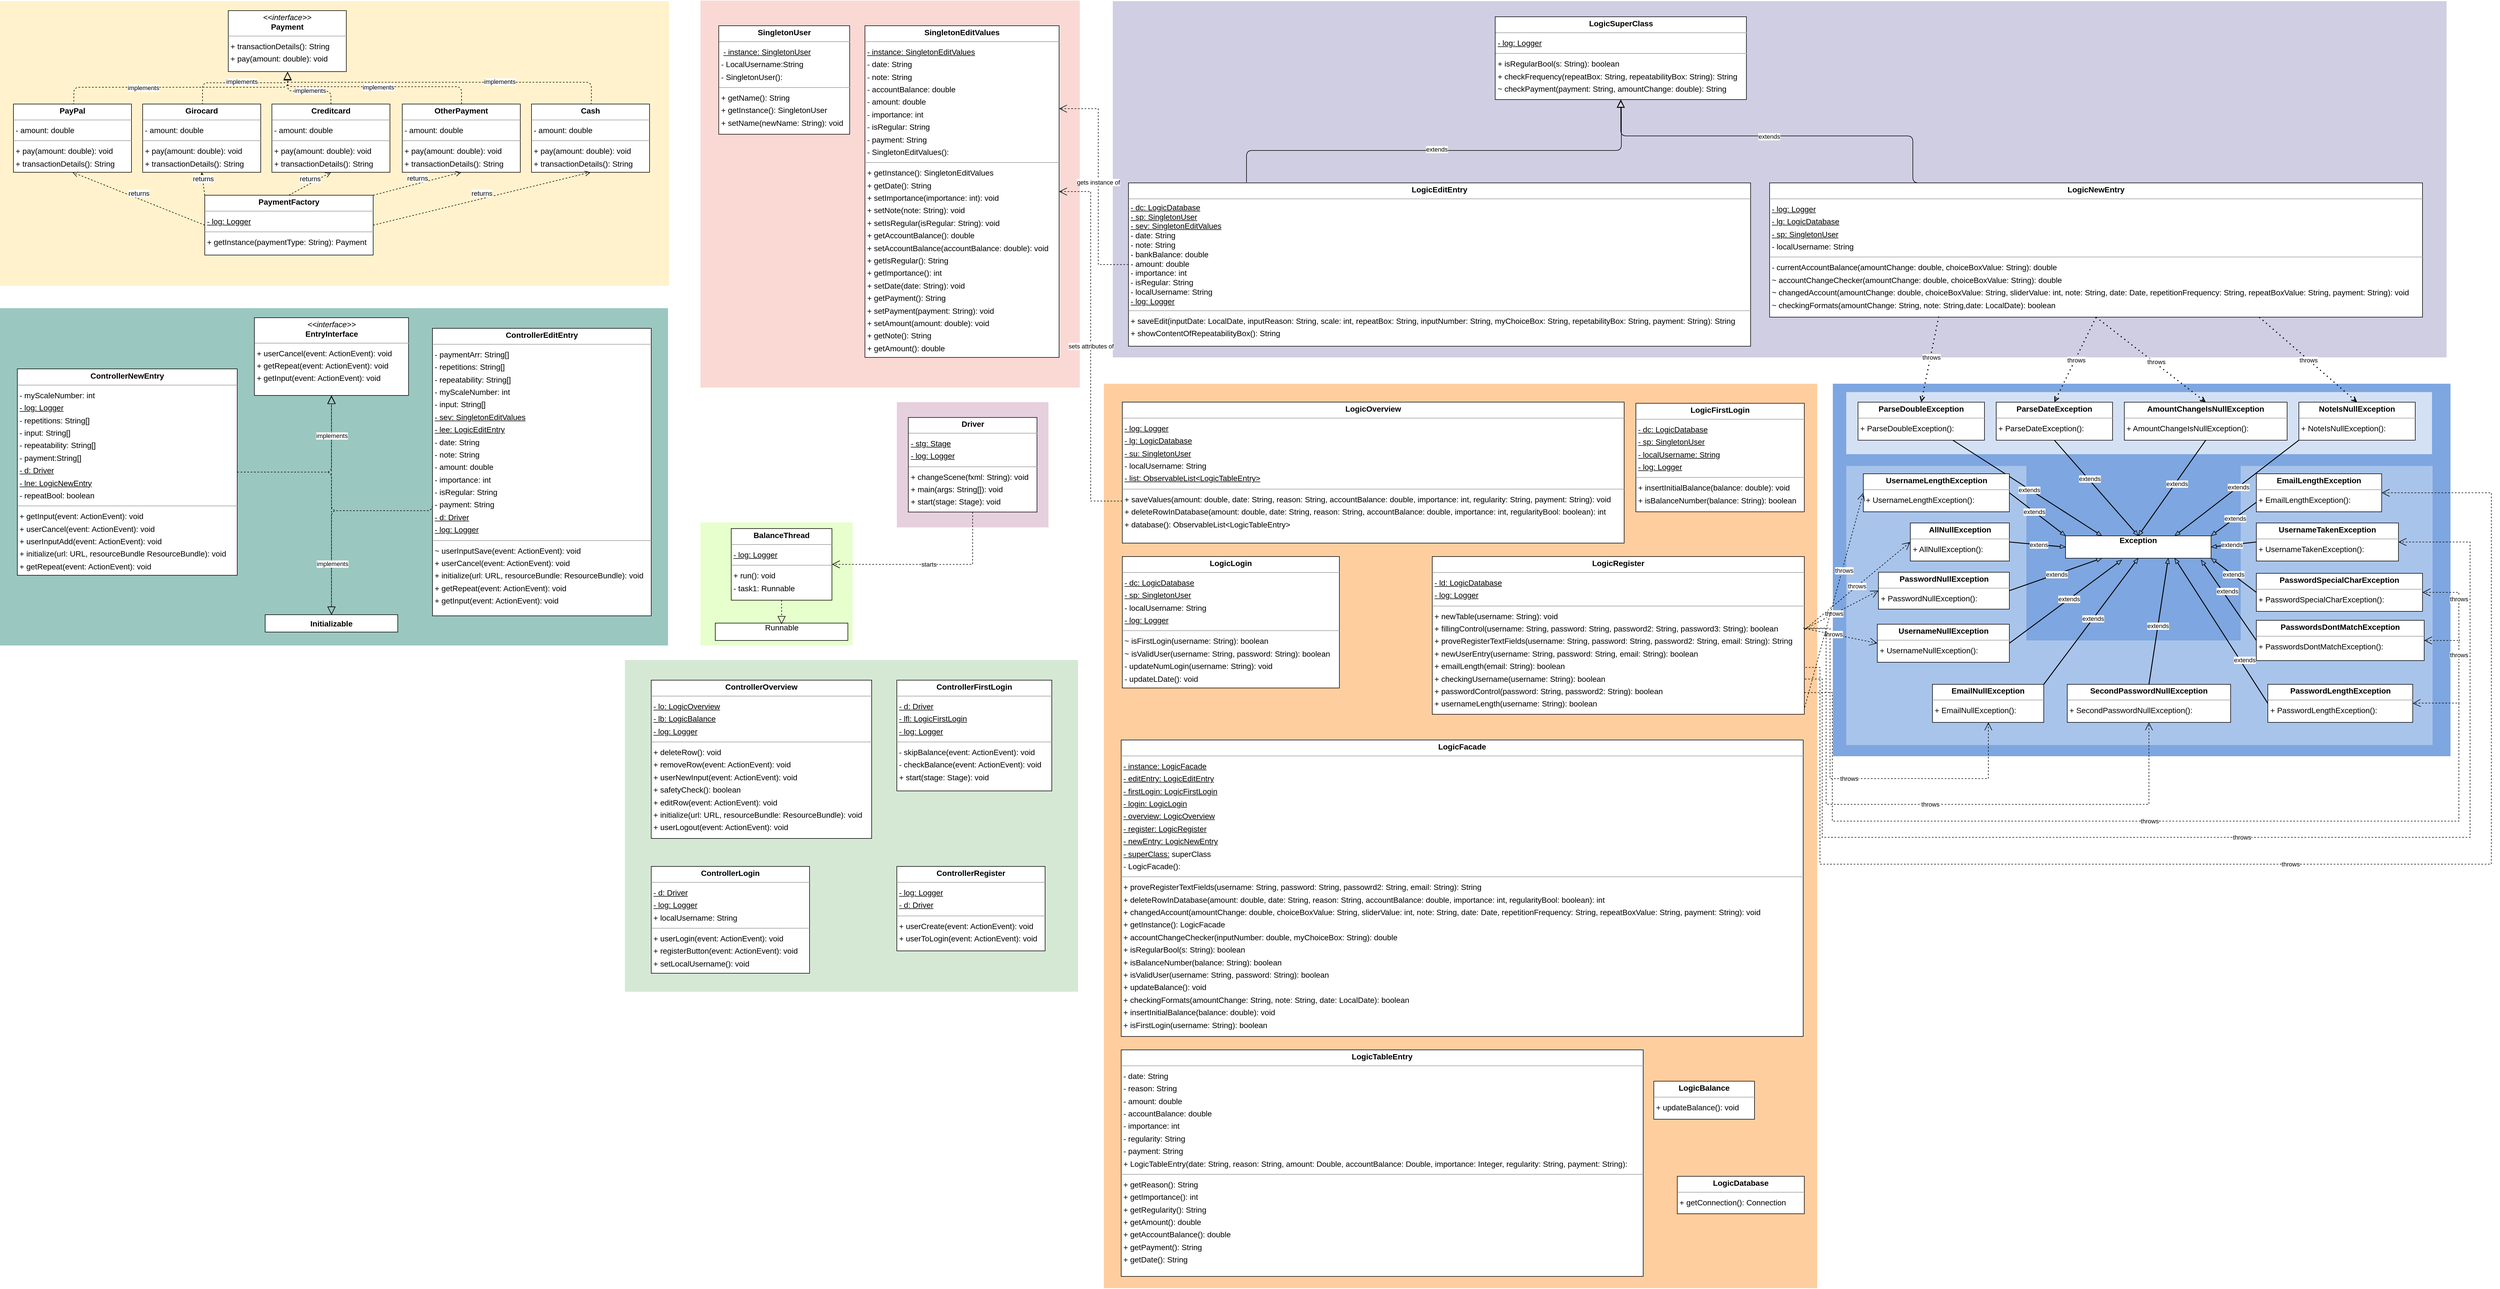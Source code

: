 <mxfile version="22.1.21" type="device">
  <diagram id="4Sbf17cbg2jbWV8sW6az" name="Seite-1">
    <mxGraphModel dx="1762" dy="1223" grid="0" gridSize="10" guides="1" tooltips="1" connect="1" arrows="1" fold="1" page="0" pageScale="1" pageWidth="1169" pageHeight="827" background="none" math="0" shadow="0">
      <root>
        <mxCell id="0" />
        <mxCell id="1" parent="0" />
        <mxCell id="zc3qNJSKXq8-MbV5K3v5-2" value="" style="rounded=0;whiteSpace=wrap;html=1;fontSize=16;strokeColor=none;fillColor=#E6D0DE;" parent="1" vertex="1">
          <mxGeometry x="1631" y="665.9" width="271" height="224" as="geometry" />
        </mxCell>
        <mxCell id="zc3qNJSKXq8-MbV5K3v5-3" value="" style="rounded=0;whiteSpace=wrap;html=1;fontSize=16;fillColor=#E6FFCC;strokeColor=none;" parent="1" vertex="1">
          <mxGeometry x="1280" y="881" width="272" height="220" as="geometry" />
        </mxCell>
        <mxCell id="zc3qNJSKXq8-MbV5K3v5-1" value="" style="rounded=0;whiteSpace=wrap;html=1;fontSize=16;strokeColor=none;fillColor=#FFCE9F;" parent="1" vertex="1">
          <mxGeometry x="2001" y="633" width="1275" height="1617" as="geometry" />
        </mxCell>
        <mxCell id="iW2oHkZV7XdBt-FIGg_b-8" value="" style="rounded=0;whiteSpace=wrap;html=1;fontSize=16;fillColor=#D5E8D4;strokeColor=none;" parent="1" vertex="1">
          <mxGeometry x="1145" y="1127" width="810" height="593" as="geometry" />
        </mxCell>
        <mxCell id="IOS3ZD5wpM6Ys-k0AO15-23" value="" style="rounded=0;whiteSpace=wrap;html=1;fillColor=#9AC7BF;strokeColor=none;" parent="1" vertex="1">
          <mxGeometry x="28" y="498" width="1194" height="603" as="geometry" />
        </mxCell>
        <mxCell id="UwaXcBqLXA61VESDPd6a-4" value="" style="rounded=0;whiteSpace=wrap;html=1;fillColor=#7EA6E0;strokeColor=none;glass=0;shadow=0;" parent="1" vertex="1">
          <mxGeometry x="3304" y="633" width="1104" height="666" as="geometry" />
        </mxCell>
        <mxCell id="IOS3ZD5wpM6Ys-k0AO15-2" value="" style="rounded=0;whiteSpace=wrap;html=1;fillColor=#A9C4EB;strokeColor=none;" parent="1" vertex="1">
          <mxGeometry x="4033" y="780" width="343" height="499" as="geometry" />
        </mxCell>
        <mxCell id="IOS3ZD5wpM6Ys-k0AO15-1" value="" style="rounded=0;whiteSpace=wrap;html=1;fillColor=#A9C4EB;strokeColor=none;" parent="1" vertex="1">
          <mxGeometry x="3650" y="1092" width="726" height="187" as="geometry" />
        </mxCell>
        <mxCell id="80UUHd5Plwdj53kHjqAQ-14" value="" style="rounded=0;whiteSpace=wrap;html=1;fillColor=#FFF2CC;strokeColor=none;" parent="1" vertex="1">
          <mxGeometry x="28" y="-51" width="1196" height="509" as="geometry" />
        </mxCell>
        <mxCell id="80UUHd5Plwdj53kHjqAQ-7" value="" style="rounded=0;whiteSpace=wrap;html=1;fillColor=#A9C4EB;strokeColor=none;" parent="1" vertex="1">
          <mxGeometry x="3328" y="780" width="322" height="499" as="geometry" />
        </mxCell>
        <mxCell id="80UUHd5Plwdj53kHjqAQ-6" value="" style="rounded=0;whiteSpace=wrap;html=1;fillColor=#D4E1F5;strokeColor=none;" parent="1" vertex="1">
          <mxGeometry x="3328" y="648" width="1047" height="111" as="geometry" />
        </mxCell>
        <mxCell id="UwaXcBqLXA61VESDPd6a-9" value="" style="rounded=0;whiteSpace=wrap;html=1;fillColor=#d0cee2;strokeColor=none;" parent="1" vertex="1">
          <mxGeometry x="2017" y="-51" width="2384" height="637" as="geometry" />
        </mxCell>
        <mxCell id="UwaXcBqLXA61VESDPd6a-3" value="" style="rounded=0;whiteSpace=wrap;html=1;fillColor=#fad9d5;strokeColor=none;glass=0;shadow=0;" parent="1" vertex="1">
          <mxGeometry x="1280" y="-52.05" width="678" height="692" as="geometry" />
        </mxCell>
        <mxCell id="node15" value="&lt;p style=&quot;margin:0px;margin-top:4px;text-align:center;&quot;&gt;&lt;b&gt;AllNullException&lt;/b&gt;&lt;/p&gt;&lt;hr size=&quot;1&quot;/&gt;&lt;p style=&quot;margin:0 0 0 4px;line-height:1.6;&quot;&gt;+ AllNullException(): &lt;/p&gt;" style="verticalAlign=top;align=left;overflow=fill;fontSize=14;fontFamily=Helvetica;html=1;rounded=0;shadow=0;comic=0;labelBackgroundColor=none;strokeWidth=1;" parent="1" vertex="1">
          <mxGeometry x="3442.5" y="882" width="177" height="68" as="geometry" />
        </mxCell>
        <mxCell id="node5" value="&lt;p style=&quot;margin:0px;margin-top:4px;text-align:center;&quot;&gt;&lt;b&gt;AmountChangeIsNullException&lt;/b&gt;&lt;/p&gt;&lt;hr size=&quot;1&quot;/&gt;&lt;p style=&quot;margin:0 0 0 4px;line-height:1.6;&quot;&gt;+ AmountChangeIsNullException(): &lt;/p&gt;" style="verticalAlign=top;align=left;overflow=fill;fontSize=14;fontFamily=Helvetica;html=1;rounded=0;shadow=0;comic=0;labelBackgroundColor=none;strokeWidth=1;" parent="1" vertex="1">
          <mxGeometry x="3825" y="666" width="291" height="68" as="geometry" />
        </mxCell>
        <mxCell id="node3" value="&lt;p style=&quot;margin:0px;margin-top:4px;text-align:center;&quot;&gt;&lt;b&gt;BalanceThread&lt;/b&gt;&lt;/p&gt;&lt;hr size=&quot;1&quot;&gt;&lt;p style=&quot;margin:0 0 0 4px;line-height:1.6;&quot;&gt;&lt;u&gt;- log: Logger&lt;/u&gt;&lt;/p&gt;&lt;hr size=&quot;1&quot;&gt;&lt;p style=&quot;margin:0 0 0 4px;line-height:1.6;&quot;&gt;+ run(): void&lt;/p&gt;&lt;p style=&quot;margin:0 0 0 4px;line-height:1.6;&quot;&gt;- task1: Runnable&lt;br&gt;&lt;/p&gt;" style="verticalAlign=top;align=left;overflow=fill;fontSize=14;fontFamily=Helvetica;html=1;rounded=0;shadow=0;comic=0;labelBackgroundColor=none;strokeWidth=1;" parent="1" vertex="1">
          <mxGeometry x="1335" y="892" width="180" height="128" as="geometry" />
        </mxCell>
        <mxCell id="node8" value="&lt;p style=&quot;margin:0px;margin-top:4px;text-align:center;&quot;&gt;&lt;b&gt;Cash&lt;/b&gt;&lt;/p&gt;&lt;hr size=&quot;1&quot;&gt;&lt;p style=&quot;margin:0 0 0 4px;line-height:1.6;&quot;&gt;- amount: double&lt;br&gt;&lt;/p&gt;&lt;hr size=&quot;1&quot;&gt;&lt;p style=&quot;margin:0 0 0 4px;line-height:1.6;&quot;&gt;+ pay(amount: double): void&lt;br&gt;+ transactionDetails(): String&lt;/p&gt;" style="verticalAlign=top;align=left;overflow=fill;fontSize=14;fontFamily=Helvetica;html=1;rounded=0;shadow=0;comic=0;labelBackgroundColor=none;strokeWidth=1;" parent="1" vertex="1">
          <mxGeometry x="978" y="133" width="211" height="122" as="geometry" />
        </mxCell>
        <mxCell id="node11" value="&lt;p style=&quot;margin:0px;margin-top:4px;text-align:center;&quot;&gt;&lt;b&gt;ControllerEditEntry&lt;/b&gt;&lt;/p&gt;&lt;hr size=&quot;1&quot;&gt;&lt;p style=&quot;margin:0 0 0 4px;line-height:1.6;&quot;&gt;- paymentArr: String[]&lt;br&gt;&lt;/p&gt;&lt;p style=&quot;margin:0 0 0 4px;line-height:1.6;&quot;&gt;- repetitions: String[]&lt;/p&gt;&lt;p style=&quot;margin:0 0 0 4px;line-height:1.6;&quot;&gt;- repeatability: String[]&lt;/p&gt;&lt;p style=&quot;margin:0 0 0 4px;line-height:1.6;&quot;&gt;- myScaleNumber: int&lt;br&gt;&lt;/p&gt;&lt;p style=&quot;margin:0 0 0 4px;line-height:1.6;&quot;&gt;- input: String[]&lt;br&gt;&lt;/p&gt;&lt;p style=&quot;margin:0 0 0 4px;line-height:1.6;&quot;&gt;&lt;u&gt;- sev: SingletonEditValues&lt;br&gt;&lt;/u&gt;&lt;/p&gt;&lt;p style=&quot;margin:0 0 0 4px;line-height:1.6;&quot;&gt;&lt;u&gt;- lee: LogicEditEntry&lt;br&gt;&lt;/u&gt;&lt;/p&gt;&lt;p style=&quot;margin:0 0 0 4px;line-height:1.6;&quot;&gt;- date: String&lt;br&gt;&lt;/p&gt;&lt;p style=&quot;margin:0 0 0 4px;line-height:1.6;&quot;&gt;- note: String&lt;br&gt;&lt;/p&gt;&lt;p style=&quot;margin:0 0 0 4px;line-height:1.6;&quot;&gt;- amount: double&lt;br&gt;&lt;/p&gt;&lt;p style=&quot;margin:0 0 0 4px;line-height:1.6;&quot;&gt;- importance: int&lt;br&gt;&lt;/p&gt;&lt;p style=&quot;margin:0 0 0 4px;line-height:1.6;&quot;&gt;- isRegular: String&lt;br&gt;&lt;/p&gt;&lt;p style=&quot;margin:0 0 0 4px;line-height:1.6;&quot;&gt;- payment: String&lt;u&gt;&lt;br&gt;&lt;/u&gt;&lt;/p&gt;&lt;p style=&quot;margin:0 0 0 4px;line-height:1.6;&quot;&gt;&lt;u&gt;- d: Driver&lt;br&gt;&lt;/u&gt;&lt;/p&gt;&lt;p style=&quot;margin:0 0 0 4px;line-height:1.6;&quot;&gt;&lt;u&gt;- log: Logger&lt;br&gt;&lt;/u&gt;&lt;/p&gt;&lt;hr size=&quot;1&quot;&gt;&lt;p style=&quot;margin:0 0 0 4px;line-height:1.6;&quot;&gt;~ userInputSave(event: ActionEvent): void&lt;br&gt;+ userCancel(event: ActionEvent): void&lt;br&gt;+ initialize(url: URL, resourceBundle: ResourceBundle): void&lt;br&gt;+ getRepeat(event: ActionEvent): void&lt;br&gt;+ getInput(event: ActionEvent): void&lt;/p&gt;" style="verticalAlign=top;align=left;overflow=fill;fontSize=14;fontFamily=Helvetica;html=1;rounded=0;shadow=0;comic=0;labelBackgroundColor=none;strokeWidth=1;" parent="1" vertex="1">
          <mxGeometry x="801" y="534" width="391" height="514" as="geometry" />
        </mxCell>
        <mxCell id="node39" value="&lt;p style=&quot;margin:0px;margin-top:4px;text-align:center;&quot;&gt;&lt;b&gt;ControllerFirstLogin&lt;/b&gt;&lt;/p&gt;&lt;hr size=&quot;1&quot;&gt;&lt;p style=&quot;margin:0 0 0 4px;line-height:1.6;&quot;&gt;&lt;u&gt;- d: Driver&lt;br&gt;&lt;/u&gt;&lt;/p&gt;&lt;p style=&quot;margin:0 0 0 4px;line-height:1.6;&quot;&gt;&lt;u&gt;- lfl: LogicFirstLogin&lt;br&gt;&lt;/u&gt;&lt;/p&gt;&lt;p style=&quot;margin:0 0 0 4px;line-height:1.6;&quot;&gt;&lt;u&gt;- log: Logger&lt;/u&gt;&lt;br&gt;&lt;/p&gt;&lt;hr size=&quot;1&quot;&gt;&lt;p style=&quot;margin:0 0 0 4px;line-height:1.6;&quot;&gt;- skipBalance(event: ActionEvent): void&lt;br&gt;- checkBalance(event: ActionEvent): void&lt;br&gt;+ start(stage: Stage): void&lt;/p&gt;" style="verticalAlign=top;align=left;overflow=fill;fontSize=14;fontFamily=Helvetica;html=1;rounded=0;shadow=0;comic=0;labelBackgroundColor=none;strokeWidth=1;" parent="1" vertex="1">
          <mxGeometry x="1631" y="1163" width="277" height="198" as="geometry" />
        </mxCell>
        <mxCell id="node43" value="&lt;p style=&quot;margin:0px;margin-top:4px;text-align:center;&quot;&gt;&lt;b&gt;ControllerLogin&lt;/b&gt;&lt;/p&gt;&lt;hr size=&quot;1&quot;&gt;&lt;p style=&quot;margin:0 0 0 4px;line-height:1.6;&quot;&gt;&lt;u&gt;- d: Driver&lt;br&gt;&lt;/u&gt;&lt;/p&gt;&lt;p style=&quot;margin:0 0 0 4px;line-height:1.6;&quot;&gt;&lt;u&gt;- log: Logger&lt;br&gt;&lt;/u&gt;&lt;/p&gt;&lt;p style=&quot;margin:0 0 0 4px;line-height:1.6;&quot;&gt;+ localUsername: String&lt;br&gt;&lt;/p&gt;&lt;hr size=&quot;1&quot;&gt;&lt;p style=&quot;margin:0 0 0 4px;line-height:1.6;&quot;&gt;+ userLogin(event: ActionEvent): void&lt;br&gt;+ registerButton(event: ActionEvent): void&lt;br&gt;+ setLocalUsername(): void&lt;/p&gt;" style="verticalAlign=top;align=left;overflow=fill;fontSize=14;fontFamily=Helvetica;html=1;rounded=0;shadow=0;comic=0;labelBackgroundColor=none;strokeWidth=1;" parent="1" vertex="1">
          <mxGeometry x="1192" y="1496" width="283" height="191" as="geometry" />
        </mxCell>
        <mxCell id="node20" value="&lt;p style=&quot;margin:0px;margin-top:4px;text-align:center;&quot;&gt;&lt;b&gt;ControllerNewEntry&lt;/b&gt;&lt;/p&gt;&lt;hr size=&quot;1&quot;&gt;&lt;p style=&quot;margin:0 0 0 4px;line-height:1.6;&quot;&gt;- myScaleNumber: int&lt;br&gt;&lt;/p&gt;&lt;p style=&quot;margin:0 0 0 4px;line-height:1.6;&quot;&gt;&lt;u&gt;- log: Logger&lt;br&gt;&lt;/u&gt;&lt;/p&gt;&lt;p style=&quot;margin:0 0 0 4px;line-height:1.6;&quot;&gt;- repetitions: String[]&lt;br&gt;&lt;/p&gt;&lt;p style=&quot;margin:0 0 0 4px;line-height:1.6;&quot;&gt;- input: String[]&lt;br&gt;&lt;/p&gt;&lt;p style=&quot;margin:0 0 0 4px;line-height:1.6;&quot;&gt;- repeatability: String[]&lt;br&gt;&lt;/p&gt;&lt;p style=&quot;margin:0 0 0 4px;line-height:1.6;&quot;&gt;- payment:String[]&lt;/p&gt;&lt;p style=&quot;margin:0 0 0 4px;line-height:1.6;&quot;&gt;&lt;u&gt;- d: Driver&lt;br&gt;&lt;/u&gt;&lt;/p&gt;&lt;p style=&quot;margin:0 0 0 4px;line-height:1.6;&quot;&gt;&lt;u&gt;- lne: LogicNewEntry&lt;br&gt;&lt;/u&gt;&lt;/p&gt;&lt;p style=&quot;margin:0 0 0 4px;line-height:1.6;&quot;&gt;- repeatBool: boolean&lt;br&gt;&lt;/p&gt;&lt;hr size=&quot;1&quot;&gt;&lt;p style=&quot;margin:0 0 0 4px;line-height:1.6;&quot;&gt;+ getInput(event: ActionEvent): void&lt;br&gt;+ userCancel(event: ActionEvent): void&lt;br&gt;+ userInputAdd(event: ActionEvent): void&lt;br&gt;+ initialize(url: URL, resourceBundle ResourceBundle): void&lt;br&gt;+ getRepeat(event: ActionEvent): void&lt;/p&gt;" style="verticalAlign=top;align=left;overflow=fill;fontSize=14;fontFamily=Helvetica;html=1;rounded=0;shadow=0;comic=0;labelBackgroundColor=none;strokeWidth=1;" parent="1" vertex="1">
          <mxGeometry x="59" y="606.5" width="393" height="369" as="geometry" />
        </mxCell>
        <mxCell id="node23" value="&lt;p style=&quot;margin:0px;margin-top:4px;text-align:center;&quot;&gt;&lt;b&gt;ControllerOverview&lt;/b&gt;&lt;/p&gt;&lt;hr size=&quot;1&quot;&gt;&lt;p style=&quot;margin:0 0 0 4px;line-height:1.6;&quot;&gt;&lt;u&gt;- lo: LogicOverview&lt;br&gt;&lt;/u&gt;&lt;/p&gt;&lt;p style=&quot;margin:0 0 0 4px;line-height:1.6;&quot;&gt;&lt;u&gt;- lb: LogicBalance&lt;br&gt;&lt;/u&gt;&lt;/p&gt;&lt;p style=&quot;margin:0 0 0 4px;line-height:1.6;&quot;&gt;&lt;u&gt;- log: Logger&lt;/u&gt;&lt;br&gt;&lt;/p&gt;&lt;hr size=&quot;1&quot;&gt;&lt;p style=&quot;margin:0 0 0 4px;line-height:1.6;&quot;&gt;+ deleteRow(): void&lt;br&gt;+ removeRow(event: ActionEvent): void&lt;br&gt;+ userNewInput(event: ActionEvent): void&lt;br&gt;+ safetyCheck(): boolean&lt;br&gt;+ editRow(event: ActionEvent): void&lt;br&gt;+ initialize(url: URL, resourceBundle: ResourceBundle): void&lt;br&gt;+ userLogout(event: ActionEvent): void&lt;/p&gt;" style="verticalAlign=top;align=left;overflow=fill;fontSize=14;fontFamily=Helvetica;html=1;rounded=0;shadow=0;comic=0;labelBackgroundColor=none;strokeWidth=1;" parent="1" vertex="1">
          <mxGeometry x="1192" y="1163" width="394" height="283" as="geometry" />
        </mxCell>
        <mxCell id="node6" value="&lt;p style=&quot;margin:0px;margin-top:4px;text-align:center;&quot;&gt;&lt;b&gt;ControllerRegister&lt;/b&gt;&lt;/p&gt;&lt;hr size=&quot;1&quot;&gt;&lt;p style=&quot;margin:0 0 0 4px;line-height:1.6;&quot;&gt;&lt;u&gt;- log: Logger&lt;br&gt;&lt;/u&gt;&lt;/p&gt;&lt;p style=&quot;margin:0 0 0 4px;line-height:1.6;&quot;&gt;&lt;u&gt;- d: Driver&lt;/u&gt;&lt;br&gt;&lt;/p&gt;&lt;hr size=&quot;1&quot;&gt;&lt;p style=&quot;margin:0 0 0 4px;line-height:1.6;&quot;&gt;+ userCreate(event: ActionEvent): void&lt;br&gt;+ userToLogin(event: ActionEvent): void&lt;/p&gt;" style="verticalAlign=top;align=left;overflow=fill;fontSize=14;fontFamily=Helvetica;html=1;rounded=0;shadow=0;comic=0;labelBackgroundColor=none;strokeWidth=1;" parent="1" vertex="1">
          <mxGeometry x="1631" y="1496" width="265" height="151" as="geometry" />
        </mxCell>
        <mxCell id="node26" value="&lt;p style=&quot;margin:0px;margin-top:4px;text-align:center;&quot;&gt;&lt;b&gt;Creditcard&lt;/b&gt;&lt;/p&gt;&lt;hr size=&quot;1&quot;&gt;&lt;p style=&quot;margin:0 0 0 4px;line-height:1.6;&quot;&gt;- amount: double&lt;br&gt;&lt;/p&gt;&lt;hr size=&quot;1&quot;&gt;&lt;p style=&quot;margin:0 0 0 4px;line-height:1.6;&quot;&gt;+ pay(amount: double): void&lt;br&gt;+ transactionDetails(): String&lt;/p&gt;" style="verticalAlign=top;align=left;overflow=fill;fontSize=14;fontFamily=Helvetica;html=1;rounded=0;shadow=0;comic=0;labelBackgroundColor=none;strokeWidth=1;" parent="1" vertex="1">
          <mxGeometry x="514" y="133" width="211" height="122" as="geometry" />
        </mxCell>
        <mxCell id="node7" value="&lt;p style=&quot;margin:0px;margin-top:4px;text-align:center;&quot;&gt;&lt;b&gt;Driver&lt;/b&gt;&lt;/p&gt;&lt;hr size=&quot;1&quot;&gt;&lt;p style=&quot;margin:0 0 0 4px;line-height:1.6;&quot;&gt;&lt;u&gt;- stg: Stage&lt;br&gt;&lt;/u&gt;&lt;/p&gt;&lt;p style=&quot;margin:0 0 0 4px;line-height:1.6;&quot;&gt;&lt;u&gt;- log: Logger&lt;br&gt;&lt;/u&gt;&lt;/p&gt;&lt;hr size=&quot;1&quot;&gt;&lt;p style=&quot;margin:0 0 0 4px;line-height:1.6;&quot;&gt;+ changeScene(fxml: String): void&lt;br&gt;+ main(args: String[]): void&lt;br&gt;+ start(stage: Stage): void&lt;/p&gt;" style="verticalAlign=top;align=left;overflow=fill;fontSize=14;fontFamily=Helvetica;html=1;rounded=0;shadow=0;comic=0;labelBackgroundColor=none;strokeWidth=1;" parent="1" vertex="1">
          <mxGeometry x="1651.5" y="693.4" width="230" height="169" as="geometry" />
        </mxCell>
        <mxCell id="node17" value="&lt;p style=&quot;margin:0px;margin-top:4px;text-align:center;&quot;&gt;&lt;b&gt;EmailLengthException&lt;/b&gt;&lt;/p&gt;&lt;hr size=&quot;1&quot;/&gt;&lt;p style=&quot;margin:0 0 0 4px;line-height:1.6;&quot;&gt;+ EmailLengthException(): &lt;/p&gt;" style="verticalAlign=top;align=left;overflow=fill;fontSize=14;fontFamily=Helvetica;html=1;rounded=0;shadow=0;comic=0;labelBackgroundColor=none;strokeWidth=1;" parent="1" vertex="1">
          <mxGeometry x="4061" y="794" width="224" height="68" as="geometry" />
        </mxCell>
        <mxCell id="node34" value="&lt;p style=&quot;margin:0px;margin-top:4px;text-align:center;&quot;&gt;&lt;b&gt;EmailNullException&lt;/b&gt;&lt;/p&gt;&lt;hr size=&quot;1&quot;/&gt;&lt;p style=&quot;margin:0 0 0 4px;line-height:1.6;&quot;&gt;+ EmailNullException(): &lt;/p&gt;" style="verticalAlign=top;align=left;overflow=fill;fontSize=14;fontFamily=Helvetica;html=1;rounded=0;shadow=0;comic=0;labelBackgroundColor=none;strokeWidth=1;" parent="1" vertex="1">
          <mxGeometry x="3482" y="1170.49" width="199" height="68" as="geometry" />
        </mxCell>
        <mxCell id="node14" value="&lt;p style=&quot;margin:0px;margin-top:4px;text-align:center;&quot;&gt;&lt;i&gt;&amp;lt;&amp;lt;interface&amp;gt;&amp;gt;&lt;/i&gt;&lt;br&gt;&lt;b&gt;EntryInterface&lt;/b&gt;&lt;/p&gt;&lt;hr size=&quot;1&quot;&gt;&lt;p style=&quot;margin:0 0 0 4px;line-height:1.6;&quot;&gt;+ userCancel(event: ActionEvent): void&lt;br&gt;+ getRepeat(event: ActionEvent): void&lt;br&gt;+ getInput(event: ActionEvent): void&lt;/p&gt;" style="verticalAlign=top;align=left;overflow=fill;fontSize=14;fontFamily=Helvetica;html=1;rounded=0;shadow=0;comic=0;labelBackgroundColor=none;strokeWidth=1;" parent="1" vertex="1">
          <mxGeometry x="482.73" y="515" width="275.5" height="139" as="geometry" />
        </mxCell>
        <mxCell id="node28" value="&lt;p style=&quot;margin:0px;margin-top:4px;text-align:center;&quot;&gt;&lt;b&gt;Girocard&lt;/b&gt;&lt;/p&gt;&lt;hr size=&quot;1&quot;&gt;&lt;p style=&quot;margin:0 0 0 4px;line-height:1.6;&quot;&gt;- amount: double&lt;br&gt;&lt;/p&gt;&lt;hr size=&quot;1&quot;&gt;&lt;p style=&quot;margin:0 0 0 4px;line-height:1.6;&quot;&gt;+ pay(amount: double): void&lt;br&gt;+ transactionDetails(): String&lt;/p&gt;" style="verticalAlign=top;align=left;overflow=fill;fontSize=14;fontFamily=Helvetica;html=1;rounded=0;shadow=0;comic=0;labelBackgroundColor=none;strokeWidth=1;" parent="1" vertex="1">
          <mxGeometry x="283" y="133" width="211" height="122" as="geometry" />
        </mxCell>
        <mxCell id="node24" value="&lt;p style=&quot;margin:0px;margin-top:4px;text-align:center;&quot;&gt;&lt;b&gt;LogicBalance&lt;/b&gt;&lt;/p&gt;&lt;hr size=&quot;1&quot;&gt;&lt;p style=&quot;margin:0 0 0 4px;line-height:1.6;&quot;&gt;+ updateBalance(): void&lt;/p&gt;" style="verticalAlign=top;align=left;overflow=fill;fontSize=14;fontFamily=Helvetica;html=1;rounded=0;shadow=0;comic=0;labelBackgroundColor=none;strokeWidth=1;" parent="1" vertex="1">
          <mxGeometry x="2984" y="1880" width="180" height="68" as="geometry" />
        </mxCell>
        <mxCell id="node16" value="&lt;p style=&quot;margin:0px;margin-top:4px;text-align:center;&quot;&gt;&lt;b&gt;LogicEditEntry&lt;/b&gt;&lt;/p&gt;&lt;hr size=&quot;1&quot;&gt;&lt;div&gt;&amp;nbsp;&lt;u&gt;- dc: LogicDatabase&lt;br&gt;&lt;/u&gt;&lt;/div&gt;&lt;div&gt;&amp;nbsp;&lt;u&gt;- sp: SingletonUser&lt;br&gt;&lt;/u&gt;&lt;/div&gt;&lt;div&gt;&amp;nbsp;&lt;u&gt;- sev: SingletonEditValues&lt;br&gt;&lt;/u&gt;&lt;/div&gt;&lt;div&gt;&amp;nbsp;- date: String&lt;br&gt;&lt;/div&gt;&lt;div&gt;&amp;nbsp;- note: String&lt;br&gt;&lt;/div&gt;&lt;div&gt;&amp;nbsp;- bankBalance: double&lt;br&gt;&lt;/div&gt;&lt;div&gt;&amp;nbsp;- amount: double&lt;br&gt;&lt;/div&gt;&lt;div&gt;&amp;nbsp;- importance: int&lt;br&gt;&lt;/div&gt;&lt;div&gt;&amp;nbsp;- isRegular: String&lt;br&gt;&lt;/div&gt;&lt;div&gt;&amp;nbsp;- localUsername: String&lt;br&gt;&lt;/div&gt;&lt;div&gt;&amp;nbsp;&lt;u&gt;- log: Logger&lt;/u&gt;&lt;br&gt;&lt;/div&gt;&lt;hr size=&quot;1&quot;&gt;&lt;p style=&quot;margin:0 0 0 4px;line-height:1.6;&quot;&gt;+ saveEdit(inputDate: LocalDate, inputReason: String, scale: int, repeatBox: String, inputNumber: String, myChoiceBox: String, repetabilityBox: String, payment: String): String&lt;br&gt;+ showContentOfRepeatabilityBox(): String&lt;/p&gt;" style="verticalAlign=top;align=left;overflow=fill;fontSize=14;fontFamily=Helvetica;html=1;rounded=0;shadow=0;comic=0;labelBackgroundColor=none;strokeWidth=1;" parent="1" vertex="1">
          <mxGeometry x="2045" y="274" width="1112" height="292" as="geometry" />
        </mxCell>
        <mxCell id="node27" value="&lt;p style=&quot;margin:0px;margin-top:4px;text-align:center;&quot;&gt;&lt;b&gt;LogicFacade&lt;/b&gt;&lt;/p&gt;&lt;hr size=&quot;1&quot;&gt;&lt;p style=&quot;margin:0 0 0 4px;line-height:1.6;&quot;&gt;&lt;u&gt;- instance: LogicFacade&lt;br&gt;&lt;/u&gt;&lt;/p&gt;&lt;p style=&quot;margin:0 0 0 4px;line-height:1.6;&quot;&gt;&lt;u&gt;- editEntry: LogicEditEntry&lt;br&gt;&lt;/u&gt;&lt;/p&gt;&lt;p style=&quot;margin:0 0 0 4px;line-height:1.6;&quot;&gt;&lt;u&gt;- firstLogin: LogicFirstLogin&lt;br&gt;&lt;/u&gt;&lt;/p&gt;&lt;p style=&quot;margin:0 0 0 4px;line-height:1.6;&quot;&gt;&lt;u&gt;- login: LogicLogin&lt;br&gt;&lt;/u&gt;&lt;/p&gt;&lt;p style=&quot;margin:0 0 0 4px;line-height:1.6;&quot;&gt;&lt;u&gt;- overview: LogicOverview&lt;br&gt;&lt;/u&gt;&lt;/p&gt;&lt;p style=&quot;margin:0 0 0 4px;line-height:1.6;&quot;&gt;&lt;u&gt;- register: LogicRegister&lt;br&gt;&lt;/u&gt;&lt;/p&gt;&lt;p style=&quot;margin:0 0 0 4px;line-height:1.6;&quot;&gt;&lt;u&gt;- newEntry: LogicNewEntry&lt;br&gt;&lt;/u&gt;&lt;/p&gt;&lt;p style=&quot;margin:0 0 0 4px;line-height:1.6;&quot;&gt;&lt;u&gt;- superClass:&lt;/u&gt; superClass&lt;br&gt;&lt;/p&gt;&lt;p style=&quot;margin:0 0 0 4px;line-height:1.6;&quot;&gt;- LogicFacade(): &lt;/p&gt;&lt;hr size=&quot;1&quot;&gt;&lt;p style=&quot;margin:0 0 0 4px;line-height:1.6;&quot;&gt;+ proveRegisterTextFields(username: String, password: String, passowrd2: String, email: String): String&lt;br&gt;+ deleteRowInDatabase(amount: double, date: String, reason: String, accountBalance: double, importance: int, regularityBool: boolean): int&lt;br&gt;+ changedAccount(amountChange: double, choiceBoxValue: String, sliderValue: int, note: String, date: Date, repetitionFrequency: String, repeatBoxValue: String, payment: String): void&lt;br&gt;+ getInstance(): LogicFacade&lt;br&gt;+ accountChangeChecker(inputNumber: double, myChoiceBox: String): double&lt;br&gt;+ isRegularBool(s: String): boolean&lt;br&gt;+ isBalanceNumber(balance: String): boolean&lt;br&gt;+ isValidUser(username: String, password: String): boolean&lt;br&gt;+ updateBalance(): void&lt;br&gt;+ checkingFormats(amountChange: String, note: String, date: LocalDate): boolean&lt;br&gt;+ insertInitialBalance(balance: double): void&lt;br&gt;+ isFirstLogin(username: String): boolean&lt;/p&gt;" style="verticalAlign=top;align=left;overflow=fill;fontSize=14;fontFamily=Helvetica;html=1;rounded=0;shadow=0;comic=0;labelBackgroundColor=none;strokeWidth=1;" parent="1" vertex="1">
          <mxGeometry x="2032" y="1270" width="1219" height="530" as="geometry" />
        </mxCell>
        <mxCell id="node19" value="&lt;p style=&quot;margin:0px;margin-top:4px;text-align:center;&quot;&gt;&lt;b&gt;LogicFirstLogin&lt;/b&gt;&lt;/p&gt;&lt;hr size=&quot;1&quot;&gt;&lt;p style=&quot;margin:0 0 0 4px;line-height:1.6;&quot;&gt;&lt;u&gt;- dc: LogicDatabase&lt;br&gt;&lt;/u&gt;&lt;/p&gt;&lt;p style=&quot;margin:0 0 0 4px;line-height:1.6;&quot;&gt;&lt;u&gt;- sp: SingletonUser&lt;br&gt;&lt;/u&gt;&lt;/p&gt;&lt;p style=&quot;margin:0 0 0 4px;line-height:1.6;&quot;&gt;&lt;u&gt;- localUsername: String&lt;br&gt;&lt;/u&gt;&lt;/p&gt;&lt;p style=&quot;margin:0 0 0 4px;line-height:1.6;&quot;&gt;&lt;u&gt;- log: Logger&lt;/u&gt;&lt;br&gt;&lt;/p&gt;&lt;hr size=&quot;1&quot;&gt;&lt;p style=&quot;margin:0 0 0 4px;line-height:1.6;&quot;&gt;+ insertInitialBalance(balance: double): void&lt;br&gt;+ isBalanceNumber(balance: String): boolean&lt;/p&gt;" style="verticalAlign=top;align=left;overflow=fill;fontSize=14;fontFamily=Helvetica;html=1;rounded=0;shadow=0;comic=0;labelBackgroundColor=none;strokeWidth=1;" parent="1" vertex="1">
          <mxGeometry x="2952" y="668" width="301" height="194" as="geometry" />
        </mxCell>
        <mxCell id="node10" value="&lt;p style=&quot;margin:0px;margin-top:4px;text-align:center;&quot;&gt;&lt;b&gt;LogicNewEntry&lt;/b&gt;&lt;/p&gt;&lt;hr size=&quot;1&quot;&gt;&lt;p style=&quot;margin:0 0 0 4px;line-height:1.6;&quot;&gt;&lt;u&gt;- log: Logger&lt;br&gt;&lt;/u&gt;&lt;/p&gt;&lt;p style=&quot;margin:0 0 0 4px;line-height:1.6;&quot;&gt;&lt;u&gt;- lg: LogicDatabase&lt;br&gt;&lt;/u&gt;&lt;/p&gt;&lt;p style=&quot;margin:0 0 0 4px;line-height:1.6;&quot;&gt;&lt;u&gt;- sp: SingletonUser&lt;br&gt;&lt;/u&gt;&lt;/p&gt;&lt;p style=&quot;margin:0 0 0 4px;line-height:1.6;&quot;&gt;- localUsername: String&lt;br&gt;&lt;/p&gt;&lt;hr size=&quot;1&quot;&gt;&lt;p style=&quot;margin:0 0 0 4px;line-height:1.6;&quot;&gt;- currentAccountBalance(amountChange: double, choiceBoxValue: String): double&lt;br&gt;~ accountChangeChecker(amountChange: double, choiceBoxValue: String): double&lt;br&gt;~ changedAccount(amountChange: double, choiceBoxValue: String, sliderValue: int, note: String, date: Date, repetitionFrequency: String, repeatBoxValue: String, payment: String): void&lt;/p&gt;&lt;p style=&quot;margin:0 0 0 4px;line-height:1.6;&quot;&gt;~ checkingFormats(amountChange: String, note: String,date: LocalDate): boolean&lt;/p&gt;" style="verticalAlign=top;align=left;overflow=fill;fontSize=14;fontFamily=Helvetica;html=1;rounded=0;shadow=0;comic=0;labelBackgroundColor=none;strokeWidth=1;" parent="1" vertex="1">
          <mxGeometry x="3191" y="274" width="1167" height="240" as="geometry" />
        </mxCell>
        <mxCell id="node37" value="&lt;p style=&quot;margin:0px;margin-top:4px;text-align:center;&quot;&gt;&lt;b&gt;LogicOverview&lt;/b&gt;&lt;/p&gt;&lt;hr size=&quot;1&quot;&gt;&lt;p style=&quot;margin:0 0 0 4px;line-height:1.6;&quot;&gt;&lt;u&gt;- log: Logger&lt;/u&gt;&lt;br&gt;&lt;/p&gt;&lt;p style=&quot;margin:0 0 0 4px;line-height:1.6;&quot;&gt;&lt;u&gt;- lg: LogicDatabase&lt;br&gt;&lt;/u&gt;&lt;/p&gt;&lt;p style=&quot;margin:0 0 0 4px;line-height:1.6;&quot;&gt;&lt;u&gt;- su: SingletonUser&lt;br&gt;&lt;/u&gt;&lt;/p&gt;&lt;p style=&quot;margin:0 0 0 4px;line-height:1.6;&quot;&gt;- localUsername: String&lt;br&gt;&lt;/p&gt;&lt;p style=&quot;margin:0 0 0 4px;line-height:1.6;&quot;&gt;&lt;u&gt;- list: ObservableList&amp;lt;LogicTableEntry&amp;gt;&lt;br&gt;&lt;/u&gt;&lt;/p&gt;&lt;hr size=&quot;1&quot;&gt;&lt;p style=&quot;margin:0 0 0 4px;line-height:1.6;&quot;&gt;+ saveValues(amount: double, date: String, reason: String, accountBalance: double, importance: int, regularity: String, payment: String): void&lt;br&gt;+ deleteRowInDatabase(amount: double, date: String, reason: String, accountBalance: double, importance: int, regularityBool: boolean): int&lt;br&gt;+ database(): ObservableList&amp;lt;LogicTableEntry&amp;gt;&lt;/p&gt;" style="verticalAlign=top;align=left;overflow=fill;fontSize=14;fontFamily=Helvetica;html=1;rounded=0;shadow=0;comic=0;labelBackgroundColor=none;strokeWidth=1;" parent="1" vertex="1">
          <mxGeometry x="2034" y="665.9" width="897" height="252.05" as="geometry" />
        </mxCell>
        <mxCell id="node38" value="&lt;p style=&quot;margin:0px;margin-top:4px;text-align:center;&quot;&gt;&lt;b&gt;LogicRegister&lt;/b&gt;&lt;/p&gt;&lt;hr size=&quot;1&quot;&gt;&lt;p style=&quot;margin:0 0 0 4px;line-height:1.6;&quot;&gt;&lt;u&gt;- ld: LogicDatabase&lt;br&gt;&lt;/u&gt;&lt;/p&gt;&lt;p style=&quot;margin:0 0 0 4px;line-height:1.6;&quot;&gt;&lt;u&gt;- log: Logger&lt;/u&gt;&lt;br&gt;&lt;/p&gt;&lt;hr size=&quot;1&quot;&gt;&lt;p style=&quot;margin:0 0 0 4px;line-height:1.6;&quot;&gt;+ newTable(username: String): void&lt;br&gt;+ fillingControl(username: String, password: String, password2: String, password3: String): boolean&lt;br&gt;+ proveRegisterTextFields(username: String, password: String, password2: String, email: String): String&lt;br&gt;+ newUserEntry(username: String, password: String, email: String): boolean&lt;br&gt;+ emailLength(email: String): boolean&lt;br&gt;+ checkingUsername(username: String): boolean&lt;br&gt;+ passwordControl(password: String, password2: String): boolean&lt;br&gt;+ usernameLength(username: String): boolean&lt;/p&gt;" style="verticalAlign=top;align=left;overflow=fill;fontSize=14;fontFamily=Helvetica;html=1;rounded=0;shadow=0;comic=0;labelBackgroundColor=none;strokeWidth=1;" parent="1" vertex="1">
          <mxGeometry x="2588" y="942" width="665" height="282" as="geometry" />
        </mxCell>
        <mxCell id="node29" value="&lt;p style=&quot;margin:0px;margin-top:4px;text-align:center;&quot;&gt;&lt;b&gt;LogicSuperClass&lt;/b&gt;&lt;/p&gt;&lt;hr size=&quot;1&quot;&gt;&lt;p style=&quot;margin:0 0 0 4px;line-height:1.6;&quot;&gt;&lt;u&gt;- log: Logger&lt;/u&gt;&lt;br&gt;&lt;/p&gt;&lt;hr size=&quot;1&quot;&gt;&lt;p style=&quot;margin:0 0 0 4px;line-height:1.6;&quot;&gt;+ isRegularBool(s: String): boolean&lt;br&gt;+ checkFrequency(repeatBox: String, repeatabilityBox: String): String&lt;br&gt;~ checkPayment(payment: String, amountChange: double): String&lt;/p&gt;" style="verticalAlign=top;align=left;overflow=fill;fontSize=14;fontFamily=Helvetica;html=1;rounded=0;shadow=0;comic=0;labelBackgroundColor=none;strokeWidth=1;" parent="1" vertex="1">
          <mxGeometry x="2700.5" y="-23" width="449" height="148" as="geometry" />
        </mxCell>
        <mxCell id="node13" value="&lt;p style=&quot;margin:0px;margin-top:4px;text-align:center;&quot;&gt;&lt;b&gt;LogicTableEntry&lt;/b&gt;&lt;/p&gt;&lt;hr size=&quot;1&quot;&gt;&lt;p style=&quot;margin:0 0 0 4px;line-height:1.6;&quot;&gt;- date: String&lt;br&gt;&lt;/p&gt;&lt;p style=&quot;margin:0 0 0 4px;line-height:1.6;&quot;&gt;- reason: String&lt;br&gt;&lt;/p&gt;&lt;p style=&quot;margin:0 0 0 4px;line-height:1.6;&quot;&gt;- amount: double&lt;br&gt;&lt;/p&gt;&lt;p style=&quot;margin:0 0 0 4px;line-height:1.6;&quot;&gt;- accountBalance: double&lt;br&gt;&lt;/p&gt;&lt;p style=&quot;margin:0 0 0 4px;line-height:1.6;&quot;&gt;- importance: int&lt;br&gt;&lt;/p&gt;&lt;p style=&quot;margin:0 0 0 4px;line-height:1.6;&quot;&gt;- regularity: String&lt;br&gt;&lt;/p&gt;&lt;p style=&quot;margin:0 0 0 4px;line-height:1.6;&quot;&gt;- payment: String&lt;br&gt;&lt;/p&gt;&lt;p style=&quot;margin:0 0 0 4px;line-height:1.6;&quot;&gt;+ LogicTableEntry(date: String, reason: String, amount: Double, accountBalance: Double, importance: Integer, regularity: String, payment: String): &lt;/p&gt;&lt;hr size=&quot;1&quot;&gt;&lt;p style=&quot;margin:0 0 0 4px;line-height:1.6;&quot;&gt;+ getReason(): String&lt;br&gt;+ getImportance(): int&lt;br&gt;+ getRegularity(): String&lt;br&gt;+ getAmount(): double&lt;br&gt;+ getAccountBalance(): double&lt;br&gt;+ getPayment(): String&lt;br&gt;+ getDate(): String&lt;/p&gt;" style="verticalAlign=top;align=left;overflow=fill;fontSize=14;fontFamily=Helvetica;html=1;rounded=0;shadow=0;comic=0;labelBackgroundColor=none;strokeWidth=1;" parent="1" vertex="1">
          <mxGeometry x="2032" y="1824" width="933" height="405" as="geometry" />
        </mxCell>
        <mxCell id="node31" value="&lt;p style=&quot;margin:0px;margin-top:4px;text-align:center;&quot;&gt;&lt;b&gt;NoteIsNullException&lt;/b&gt;&lt;/p&gt;&lt;hr size=&quot;1&quot;/&gt;&lt;p style=&quot;margin:0 0 0 4px;line-height:1.6;&quot;&gt;+ NoteIsNullException(): &lt;/p&gt;" style="verticalAlign=top;align=left;overflow=fill;fontSize=14;fontFamily=Helvetica;html=1;rounded=0;shadow=0;comic=0;labelBackgroundColor=none;strokeWidth=1;" parent="1" vertex="1">
          <mxGeometry x="4137" y="666" width="208" height="68" as="geometry" />
        </mxCell>
        <mxCell id="node32" value="&lt;p style=&quot;margin:0px;margin-top:4px;text-align:center;&quot;&gt;&lt;b&gt;OtherPayment&lt;/b&gt;&lt;/p&gt;&lt;hr size=&quot;1&quot;&gt;&lt;p style=&quot;margin:0 0 0 4px;line-height:1.6;&quot;&gt;- amount: double&lt;br&gt;&lt;/p&gt;&lt;hr size=&quot;1&quot;&gt;&lt;p style=&quot;margin:0 0 0 4px;line-height:1.6;&quot;&gt;+ pay(amount: double): void&lt;br&gt;+ transactionDetails(): String&lt;/p&gt;" style="verticalAlign=top;align=left;overflow=fill;fontSize=14;fontFamily=Helvetica;html=1;rounded=0;shadow=0;comic=0;labelBackgroundColor=none;strokeWidth=1;" parent="1" vertex="1">
          <mxGeometry x="747" y="133" width="211" height="122" as="geometry" />
        </mxCell>
        <mxCell id="node42" value="&lt;p style=&quot;margin:0px;margin-top:4px;text-align:center;&quot;&gt;&lt;b&gt;ParseDoubleException&lt;/b&gt;&lt;/p&gt;&lt;hr size=&quot;1&quot;/&gt;&lt;p style=&quot;margin:0 0 0 4px;line-height:1.6;&quot;&gt;+ ParseDoubleException(): &lt;/p&gt;" style="verticalAlign=top;align=left;overflow=fill;fontSize=14;fontFamily=Helvetica;html=1;rounded=0;shadow=0;comic=0;labelBackgroundColor=none;strokeWidth=1;" parent="1" vertex="1">
          <mxGeometry x="3349" y="666" width="226" height="68" as="geometry" />
        </mxCell>
        <mxCell id="node9" value="&lt;p style=&quot;margin:0px;margin-top:4px;text-align:center;&quot;&gt;&lt;b&gt;ParseDateException&lt;/b&gt;&lt;/p&gt;&lt;hr size=&quot;1&quot;/&gt;&lt;p style=&quot;margin:0 0 0 4px;line-height:1.6;&quot;&gt;+ ParseDateException(): &lt;/p&gt;" style="verticalAlign=top;align=left;overflow=fill;fontSize=14;fontFamily=Helvetica;html=1;rounded=0;shadow=0;comic=0;labelBackgroundColor=none;strokeWidth=1;" parent="1" vertex="1">
          <mxGeometry x="3596" y="666" width="208" height="68" as="geometry" />
        </mxCell>
        <mxCell id="node4" value="&lt;p style=&quot;margin:0px;margin-top:4px;text-align:center;&quot;&gt;&lt;b&gt;PasswordSpecialCharException&lt;/b&gt;&lt;/p&gt;&lt;hr size=&quot;1&quot;/&gt;&lt;p style=&quot;margin:0 0 0 4px;line-height:1.6;&quot;&gt;+ PasswordSpecialCharException(): &lt;/p&gt;" style="verticalAlign=top;align=left;overflow=fill;fontSize=14;fontFamily=Helvetica;html=1;rounded=0;shadow=0;comic=0;labelBackgroundColor=none;strokeWidth=1;" parent="1" vertex="1">
          <mxGeometry x="4061" y="972" width="297" height="68" as="geometry" />
        </mxCell>
        <mxCell id="node21" value="&lt;p style=&quot;margin:0px;margin-top:4px;text-align:center;&quot;&gt;&lt;b&gt;PasswordNullException&lt;/b&gt;&lt;/p&gt;&lt;hr size=&quot;1&quot;/&gt;&lt;p style=&quot;margin:0 0 0 4px;line-height:1.6;&quot;&gt;+ PasswordNullException(): &lt;/p&gt;" style="verticalAlign=top;align=left;overflow=fill;fontSize=14;fontFamily=Helvetica;html=1;rounded=0;shadow=0;comic=0;labelBackgroundColor=none;strokeWidth=1;" parent="1" vertex="1">
          <mxGeometry x="3385.5" y="970.05" width="234" height="66" as="geometry" />
        </mxCell>
        <mxCell id="node1" value="&lt;p style=&quot;margin:0px;margin-top:4px;text-align:center;&quot;&gt;&lt;b&gt;PasswordsDontMatchException&lt;/b&gt;&lt;/p&gt;&lt;hr size=&quot;1&quot;/&gt;&lt;p style=&quot;margin:0 0 0 4px;line-height:1.6;&quot;&gt;+ PasswordsDontMatchException(): &lt;/p&gt;" style="verticalAlign=top;align=left;overflow=fill;fontSize=14;fontFamily=Helvetica;html=1;rounded=0;shadow=0;comic=0;labelBackgroundColor=none;strokeWidth=1;" parent="1" vertex="1">
          <mxGeometry x="4061" y="1056" width="300" height="72" as="geometry" />
        </mxCell>
        <mxCell id="node36" value="&lt;p style=&quot;margin:0px;margin-top:4px;text-align:center;&quot;&gt;&lt;b&gt;PayPal&lt;/b&gt;&lt;/p&gt;&lt;hr size=&quot;1&quot;&gt;&lt;p style=&quot;margin:0 0 0 4px;line-height:1.6;&quot;&gt;- amount: double&lt;br&gt;&lt;/p&gt;&lt;hr size=&quot;1&quot;&gt;&lt;p style=&quot;margin:0 0 0 4px;line-height:1.6;&quot;&gt;+ pay(amount: double): void&lt;br&gt;+ transactionDetails(): String&lt;/p&gt;" style="verticalAlign=top;align=left;overflow=fill;fontSize=14;fontFamily=Helvetica;html=1;rounded=0;shadow=0;comic=0;labelBackgroundColor=none;strokeWidth=1;" parent="1" vertex="1">
          <mxGeometry x="52" y="133" width="211" height="122" as="geometry" />
        </mxCell>
        <mxCell id="node41" value="&lt;p style=&quot;margin:0px;margin-top:4px;text-align:center;&quot;&gt;&lt;i&gt;&amp;lt;&amp;lt;interface&amp;gt;&amp;gt;&lt;/i&gt;&lt;br&gt;&lt;b&gt;Payment&lt;/b&gt;&lt;/p&gt;&lt;hr size=&quot;1&quot;&gt;&lt;p style=&quot;margin:0 0 0 4px;line-height:1.6;&quot;&gt;+ transactionDetails(): String&lt;br&gt;+ pay(amount: double): void&lt;/p&gt;" style="verticalAlign=top;align=left;overflow=fill;fontSize=14;fontFamily=Helvetica;html=1;rounded=0;shadow=0;comic=0;labelBackgroundColor=none;strokeWidth=1;" parent="1" vertex="1">
          <mxGeometry x="436" y="-34" width="211" height="109" as="geometry" />
        </mxCell>
        <mxCell id="node0" value="&lt;p style=&quot;margin:0px;margin-top:4px;text-align:center;&quot;&gt;&lt;b&gt;SecondPasswordNullException&lt;/b&gt;&lt;/p&gt;&lt;hr size=&quot;1&quot;/&gt;&lt;p style=&quot;margin:0 0 0 4px;line-height:1.6;&quot;&gt;+ SecondPasswordNullException(): &lt;/p&gt;" style="verticalAlign=top;align=left;overflow=fill;fontSize=14;fontFamily=Helvetica;html=1;rounded=0;shadow=0;comic=0;labelBackgroundColor=none;strokeWidth=1;" parent="1" vertex="1">
          <mxGeometry x="3723" y="1170.49" width="292" height="68" as="geometry" />
        </mxCell>
        <mxCell id="node30" value="&lt;p style=&quot;margin:0px;margin-top:4px;text-align:center;&quot;&gt;&lt;b&gt;SingletonEditValues&lt;/b&gt;&lt;/p&gt;&lt;hr size=&quot;1&quot;&gt;&lt;p style=&quot;margin:0 0 0 4px;line-height:1.6;&quot;&gt;&lt;u&gt;- instance: SingletonEditValues&lt;br&gt;&lt;/u&gt;&lt;/p&gt;&lt;p style=&quot;margin:0 0 0 4px;line-height:1.6;&quot;&gt;- date: String&lt;br&gt;&lt;/p&gt;&lt;p style=&quot;margin:0 0 0 4px;line-height:1.6;&quot;&gt;- note: String&lt;br&gt;&lt;/p&gt;&lt;p style=&quot;margin:0 0 0 4px;line-height:1.6;&quot;&gt;- accountBalance: double&lt;br&gt;&lt;/p&gt;&lt;p style=&quot;margin:0 0 0 4px;line-height:1.6;&quot;&gt;- amount: double&lt;br&gt;&lt;/p&gt;&lt;p style=&quot;margin:0 0 0 4px;line-height:1.6;&quot;&gt;- importance: int&lt;br&gt;&lt;/p&gt;&lt;p style=&quot;margin:0 0 0 4px;line-height:1.6;&quot;&gt;- isRegular: String&lt;br&gt;&lt;/p&gt;&lt;p style=&quot;margin:0 0 0 4px;line-height:1.6;&quot;&gt;- payment: String&lt;br&gt;&lt;/p&gt;&lt;p style=&quot;margin:0 0 0 4px;line-height:1.6;&quot;&gt;- SingletonEditValues(): &lt;/p&gt;&lt;hr size=&quot;1&quot;&gt;&lt;p style=&quot;margin:0 0 0 4px;line-height:1.6;&quot;&gt;+ getInstance(): SingletonEditValues&lt;br&gt;+ getDate(): String&lt;br&gt;+ setImportance(importance: int): void&lt;br&gt;+ setNote(note: String): void&lt;br&gt;+ setIsRegular(isRegular: String): void&lt;br&gt;+ getAccountBalance(): double&lt;br&gt;+ setAccountBalance(accountBalance: double): void&lt;br&gt;+ getIsRegular(): String&lt;br&gt;+ getImportance(): int&lt;br&gt;+ setDate(date: String): void&lt;br&gt;+ getPayment(): String&lt;br&gt;+ setPayment(payment: String): void&lt;br&gt;+ setAmount(amount: double): void&lt;br&gt;+ getNote(): String&lt;br&gt;+ getAmount(): double&lt;/p&gt;" style="verticalAlign=top;align=left;overflow=fill;fontSize=14;fontFamily=Helvetica;html=1;rounded=0;shadow=0;comic=0;labelBackgroundColor=none;strokeWidth=1;" parent="1" vertex="1">
          <mxGeometry x="1574" y="-7.0" width="347" height="593" as="geometry" />
        </mxCell>
        <mxCell id="node22" value="&lt;p style=&quot;margin:0px;margin-top:4px;text-align:center;&quot;&gt;&lt;b&gt;SingletonUser&lt;/b&gt;&lt;/p&gt;&lt;hr size=&quot;1&quot;&gt;&lt;p style=&quot;margin:0 0 0 4px;line-height:1.6;&quot;&gt;&amp;nbsp;&lt;u&gt;- instance: SingletonUser&lt;br&gt;&lt;/u&gt;&lt;/p&gt;&lt;p style=&quot;margin:0 0 0 4px;line-height:1.6;&quot;&gt;- LocalUsername:String&lt;/p&gt;&lt;p style=&quot;margin:0 0 0 4px;line-height:1.6;&quot;&gt;- SingletonUser(): &lt;/p&gt;&lt;hr size=&quot;1&quot;&gt;&lt;p style=&quot;margin:0 0 0 4px;line-height:1.6;&quot;&gt;+ getName(): String&lt;br&gt;+ getInstance(): SingletonUser&lt;br&gt;+ setName(newName: String): void&lt;/p&gt;" style="verticalAlign=top;align=left;overflow=fill;fontSize=14;fontFamily=Helvetica;html=1;rounded=0;shadow=0;comic=0;labelBackgroundColor=none;strokeWidth=1;" parent="1" vertex="1">
          <mxGeometry x="1312.69" y="-7.0" width="234" height="194" as="geometry" />
        </mxCell>
        <mxCell id="node2" value="&lt;p style=&quot;margin:0px;margin-top:4px;text-align:center;&quot;&gt;&lt;b&gt;UsernameNullException&lt;/b&gt;&lt;/p&gt;&lt;hr size=&quot;1&quot;/&gt;&lt;p style=&quot;margin:0 0 0 4px;line-height:1.6;&quot;&gt;+ UsernameNullException(): &lt;/p&gt;" style="verticalAlign=top;align=left;overflow=fill;fontSize=14;fontFamily=Helvetica;html=1;rounded=0;shadow=0;comic=0;labelBackgroundColor=none;strokeWidth=1;" parent="1" vertex="1">
          <mxGeometry x="3383.5" y="1063" width="236" height="68" as="geometry" />
        </mxCell>
        <mxCell id="node33" value="&lt;p style=&quot;margin:0px;margin-top:4px;text-align:center;&quot;&gt;&lt;b&gt;UsernameTakenException&lt;/b&gt;&lt;/p&gt;&lt;hr size=&quot;1&quot;/&gt;&lt;p style=&quot;margin:0 0 0 4px;line-height:1.6;&quot;&gt;+ UsernameTakenException(): &lt;/p&gt;" style="verticalAlign=top;align=left;overflow=fill;fontSize=14;fontFamily=Helvetica;html=1;rounded=0;shadow=0;comic=0;labelBackgroundColor=none;strokeWidth=1;" parent="1" vertex="1">
          <mxGeometry x="4061" y="882" width="254" height="68" as="geometry" />
        </mxCell>
        <mxCell id="edge2" value="" style="html=1;rounded=1;edgeStyle=orthogonalEdgeStyle;dashed=1;startArrow=none;endArrow=block;endSize=12;strokeColor=#000000;exitX=0.500;exitY=0.000;exitDx=0;exitDy=0;" parent="1" source="node8" edge="1">
          <mxGeometry width="50" height="50" relative="1" as="geometry">
            <Array as="points">
              <mxPoint x="1085" y="94" />
              <mxPoint x="542" y="94" />
            </Array>
            <mxPoint x="542" y="76" as="targetPoint" />
          </mxGeometry>
        </mxCell>
        <mxCell id="BzTDahf7lQgJrfEZqLhL-39" value="implements" style="edgeLabel;html=1;align=center;verticalAlign=middle;resizable=0;points=[];" parent="edge2" vertex="1" connectable="0">
          <mxGeometry x="-0.318" y="-1" relative="1" as="geometry">
            <mxPoint as="offset" />
          </mxGeometry>
        </mxCell>
        <mxCell id="edge7" value="" style="html=1;rounded=1;edgeStyle=orthogonalEdgeStyle;dashed=1;startArrow=none;endArrow=block;endSize=12;strokeColor=#000000;exitX=0;exitY=0.5;exitDx=0;exitDy=0;entryX=0.500;entryY=1.000;entryDx=0;entryDy=0;" parent="1" source="node11" target="node14" edge="1">
          <mxGeometry width="50" height="50" relative="1" as="geometry">
            <Array as="points">
              <mxPoint x="801" y="860" />
              <mxPoint x="621" y="860" />
            </Array>
          </mxGeometry>
        </mxCell>
        <mxCell id="edge3" value="" style="html=1;rounded=1;edgeStyle=orthogonalEdgeStyle;dashed=1;startArrow=none;endArrow=block;endSize=12;strokeColor=#000000;exitX=1;exitY=0.5;exitDx=0;exitDy=0;entryX=0.5;entryY=1;entryDx=0;entryDy=0;" parent="1" source="node20" target="node14" edge="1">
          <mxGeometry width="50" height="50" relative="1" as="geometry">
            <Array as="points" />
            <mxPoint x="618" y="724" as="targetPoint" />
          </mxGeometry>
        </mxCell>
        <mxCell id="BzTDahf7lQgJrfEZqLhL-42" value="implements" style="edgeLabel;html=1;align=center;verticalAlign=middle;resizable=0;points=[];" parent="edge3" vertex="1" connectable="0">
          <mxGeometry x="0.531" relative="1" as="geometry">
            <mxPoint as="offset" />
          </mxGeometry>
        </mxCell>
        <mxCell id="edge5" value="" style="html=1;rounded=1;edgeStyle=orthogonalEdgeStyle;dashed=1;startArrow=none;endArrow=block;endSize=12;strokeColor=#000000;exitX=0.500;exitY=0.000;exitDx=0;exitDy=0;" parent="1" source="node26" edge="1">
          <mxGeometry width="50" height="50" relative="1" as="geometry">
            <Array as="points">
              <mxPoint x="620" y="110" />
              <mxPoint x="542" y="110" />
            </Array>
            <mxPoint x="542" y="76" as="targetPoint" />
          </mxGeometry>
        </mxCell>
        <mxCell id="BzTDahf7lQgJrfEZqLhL-41" value="implements" style="edgeLabel;html=1;align=center;verticalAlign=middle;resizable=0;points=[];" parent="edge5" vertex="1" connectable="0">
          <mxGeometry x="0.223" relative="1" as="geometry">
            <mxPoint x="21" y="-1" as="offset" />
          </mxGeometry>
        </mxCell>
        <mxCell id="edge8" value="" style="html=1;rounded=1;edgeStyle=orthogonalEdgeStyle;dashed=1;startArrow=none;endArrow=block;endSize=12;strokeColor=#000000;exitX=0.5;exitY=0;exitDx=0;exitDy=0;" parent="1" source="node28" edge="1">
          <mxGeometry width="50" height="50" relative="1" as="geometry">
            <Array as="points">
              <mxPoint x="390" y="95" />
              <mxPoint x="542" y="95" />
            </Array>
            <mxPoint x="542" y="76" as="targetPoint" />
          </mxGeometry>
        </mxCell>
        <mxCell id="BzTDahf7lQgJrfEZqLhL-38" value="implements" style="edgeLabel;html=1;align=center;verticalAlign=middle;resizable=0;points=[];" parent="edge8" vertex="1" connectable="0">
          <mxGeometry x="-0.045" y="1" relative="1" as="geometry">
            <mxPoint x="9" y="-1" as="offset" />
          </mxGeometry>
        </mxCell>
        <mxCell id="edge6" value="" style="html=1;rounded=1;edgeStyle=orthogonalEdgeStyle;dashed=0;startArrow=none;endArrow=block;endSize=12;strokeColor=#000000;entryX=0.5;entryY=1;entryDx=0;entryDy=0;" parent="1" target="node29" edge="1">
          <mxGeometry width="50" height="50" relative="1" as="geometry">
            <Array as="points">
              <mxPoint x="2256" y="216" />
              <mxPoint x="2926" y="216" />
              <mxPoint x="2926" y="137" />
              <mxPoint x="2925" y="137" />
            </Array>
            <mxPoint x="2256" y="273" as="sourcePoint" />
            <mxPoint x="2930" y="142" as="targetPoint" />
          </mxGeometry>
        </mxCell>
        <mxCell id="BzTDahf7lQgJrfEZqLhL-35" value="extends" style="edgeLabel;html=1;align=center;verticalAlign=middle;resizable=0;points=[];" parent="edge6" vertex="1" connectable="0">
          <mxGeometry x="-0.033" y="2" relative="1" as="geometry">
            <mxPoint x="1" as="offset" />
          </mxGeometry>
        </mxCell>
        <mxCell id="edge1" value="" style="html=1;rounded=1;edgeStyle=orthogonalEdgeStyle;dashed=0;startArrow=none;endArrow=block;endSize=12;strokeColor=#000000;entryX=0.500;entryY=1.000;entryDx=0;entryDy=0;exitX=0.5;exitY=0;exitDx=0;exitDy=0;" parent="1" source="node10" target="node29" edge="1">
          <mxGeometry width="50" height="50" relative="1" as="geometry">
            <Array as="points">
              <mxPoint x="3447" y="190" />
              <mxPoint x="2925" y="190" />
            </Array>
            <mxPoint x="2722" y="435" as="sourcePoint" />
          </mxGeometry>
        </mxCell>
        <mxCell id="BzTDahf7lQgJrfEZqLhL-36" value="extends" style="edgeLabel;html=1;align=center;verticalAlign=middle;resizable=0;points=[];" parent="edge1" vertex="1" connectable="0">
          <mxGeometry x="0.34" y="1" relative="1" as="geometry">
            <mxPoint as="offset" />
          </mxGeometry>
        </mxCell>
        <mxCell id="edge4" value="" style="html=1;rounded=1;edgeStyle=orthogonalEdgeStyle;dashed=1;startArrow=none;endArrow=block;endSize=12;strokeColor=#000000;" parent="1" edge="1">
          <mxGeometry width="50" height="50" relative="1" as="geometry">
            <Array as="points">
              <mxPoint x="853" y="102" />
              <mxPoint x="542" y="102" />
            </Array>
            <mxPoint x="853" y="133" as="sourcePoint" />
            <mxPoint x="542" y="76" as="targetPoint" />
          </mxGeometry>
        </mxCell>
        <mxCell id="BzTDahf7lQgJrfEZqLhL-40" value="implements" style="edgeLabel;html=1;align=center;verticalAlign=middle;resizable=0;points=[];" parent="edge4" vertex="1" connectable="0">
          <mxGeometry x="-0.021" y="1" relative="1" as="geometry">
            <mxPoint as="offset" />
          </mxGeometry>
        </mxCell>
        <mxCell id="edge0" value="" style="html=1;rounded=1;edgeStyle=orthogonalEdgeStyle;dashed=1;startArrow=none;endArrow=block;endSize=12;strokeColor=#000000;exitX=0.5;exitY=0;exitDx=0;exitDy=0;" parent="1" source="node36" edge="1">
          <mxGeometry width="50" height="50" relative="1" as="geometry">
            <Array as="points">
              <mxPoint x="160" y="133" />
              <mxPoint x="160" y="103" />
              <mxPoint x="542" y="103" />
            </Array>
            <mxPoint x="542" y="75" as="targetPoint" />
          </mxGeometry>
        </mxCell>
        <mxCell id="BzTDahf7lQgJrfEZqLhL-37" value="implements" style="edgeLabel;html=1;align=center;verticalAlign=middle;resizable=0;points=[];" parent="edge0" vertex="1" connectable="0">
          <mxGeometry x="-0.293" y="-1" relative="1" as="geometry">
            <mxPoint as="offset" />
          </mxGeometry>
        </mxCell>
        <mxCell id="80UUHd5Plwdj53kHjqAQ-1" value="" style="endArrow=open;dashed=1;html=1;dashPattern=1 3;strokeWidth=2;rounded=0;entryX=0.5;entryY=0;entryDx=0;entryDy=0;exitX=0.75;exitY=1;exitDx=0;exitDy=0;" parent="1" source="node10" target="node31" edge="1">
          <mxGeometry width="50" height="50" relative="1" as="geometry">
            <mxPoint x="3764" y="654" as="sourcePoint" />
            <mxPoint x="3814" y="604" as="targetPoint" />
          </mxGeometry>
        </mxCell>
        <mxCell id="BzTDahf7lQgJrfEZqLhL-4" value="throws" style="edgeLabel;html=1;align=center;verticalAlign=middle;resizable=0;points=[];" parent="80UUHd5Plwdj53kHjqAQ-1" vertex="1" connectable="0">
          <mxGeometry relative="1" as="geometry">
            <mxPoint y="1" as="offset" />
          </mxGeometry>
        </mxCell>
        <mxCell id="80UUHd5Plwdj53kHjqAQ-3" value="" style="endArrow=open;dashed=1;html=1;dashPattern=1 3;strokeWidth=2;rounded=0;entryX=0.5;entryY=0;entryDx=0;entryDy=0;exitX=0.5;exitY=1;exitDx=0;exitDy=0;" parent="1" source="node10" target="node5" edge="1">
          <mxGeometry width="50" height="50" relative="1" as="geometry">
            <mxPoint x="3730" y="514" as="sourcePoint" />
            <mxPoint x="3841" y="672" as="targetPoint" />
          </mxGeometry>
        </mxCell>
        <mxCell id="BzTDahf7lQgJrfEZqLhL-3" value="throws" style="edgeLabel;html=1;align=center;verticalAlign=middle;resizable=0;points=[];" parent="80UUHd5Plwdj53kHjqAQ-3" vertex="1" connectable="0">
          <mxGeometry x="0.076" y="3" relative="1" as="geometry">
            <mxPoint as="offset" />
          </mxGeometry>
        </mxCell>
        <mxCell id="80UUHd5Plwdj53kHjqAQ-4" value="" style="endArrow=open;dashed=1;html=1;dashPattern=1 3;strokeWidth=2;rounded=0;entryX=0.5;entryY=0;entryDx=0;entryDy=0;exitX=0.5;exitY=1;exitDx=0;exitDy=0;" parent="1" source="node10" target="node9" edge="1">
          <mxGeometry width="50" height="50" relative="1" as="geometry">
            <mxPoint x="3970" y="619" as="sourcePoint" />
            <mxPoint x="4081" y="777" as="targetPoint" />
          </mxGeometry>
        </mxCell>
        <mxCell id="BzTDahf7lQgJrfEZqLhL-2" value="throws" style="edgeLabel;html=1;align=center;verticalAlign=middle;resizable=0;points=[];" parent="80UUHd5Plwdj53kHjqAQ-4" vertex="1" connectable="0">
          <mxGeometry x="0.016" y="2" relative="1" as="geometry">
            <mxPoint y="-1" as="offset" />
          </mxGeometry>
        </mxCell>
        <mxCell id="80UUHd5Plwdj53kHjqAQ-5" value="" style="endArrow=open;dashed=1;html=1;dashPattern=1 3;strokeWidth=2;rounded=0;entryX=0.5;entryY=0;entryDx=0;entryDy=0;exitX=0.259;exitY=0.996;exitDx=0;exitDy=0;exitPerimeter=0;" parent="1" source="node10" target="node42" edge="1">
          <mxGeometry width="50" height="50" relative="1" as="geometry">
            <mxPoint x="3424" y="509" as="sourcePoint" />
            <mxPoint x="3535" y="667" as="targetPoint" />
          </mxGeometry>
        </mxCell>
        <mxCell id="BzTDahf7lQgJrfEZqLhL-1" value="throws" style="edgeLabel;html=1;align=center;verticalAlign=middle;resizable=0;points=[];" parent="80UUHd5Plwdj53kHjqAQ-5" vertex="1" connectable="0">
          <mxGeometry x="-0.059" y="1" relative="1" as="geometry">
            <mxPoint as="offset" />
          </mxGeometry>
        </mxCell>
        <mxCell id="80UUHd5Plwdj53kHjqAQ-10" value="&lt;div align=&quot;center&quot;&gt;&lt;b&gt;Exception&lt;/b&gt;&lt;/div&gt;" style="verticalAlign=top;align=center;overflow=fill;fontSize=14;fontFamily=Helvetica;html=1;rounded=0;shadow=0;comic=0;labelBackgroundColor=none;strokeWidth=1;" parent="1" vertex="1">
          <mxGeometry x="3720" y="905" width="260" height="40" as="geometry" />
        </mxCell>
        <mxCell id="80UUHd5Plwdj53kHjqAQ-12" value="" style="endArrow=classic;html=1;rounded=0;exitX=1;exitY=0.5;exitDx=0;exitDy=0;entryX=0.25;entryY=1;entryDx=0;entryDy=0;fillColor=none;shape=flexArrow;width=0.615;endSize=2.658;endWidth=5.349;" parent="1" source="node21" target="80UUHd5Plwdj53kHjqAQ-10" edge="1">
          <mxGeometry width="50" height="50" relative="1" as="geometry">
            <mxPoint x="3818" y="1032" as="sourcePoint" />
            <mxPoint x="3811" y="834" as="targetPoint" />
          </mxGeometry>
        </mxCell>
        <mxCell id="BzTDahf7lQgJrfEZqLhL-17" value="extends" style="edgeLabel;html=1;align=center;verticalAlign=middle;resizable=0;points=[];" parent="80UUHd5Plwdj53kHjqAQ-12" vertex="1" connectable="0">
          <mxGeometry x="0.021" relative="1" as="geometry">
            <mxPoint as="offset" />
          </mxGeometry>
        </mxCell>
        <mxCell id="80UUHd5Plwdj53kHjqAQ-11" value="" style="endArrow=classic;html=1;rounded=0;entryX=1;entryY=0;entryDx=0;entryDy=0;fillColor=none;shape=flexArrow;width=0.615;endSize=2.658;endWidth=5.349;exitX=0;exitY=0.75;exitDx=0;exitDy=0;" parent="1" source="node17" target="80UUHd5Plwdj53kHjqAQ-10" edge="1">
          <mxGeometry width="50" height="50" relative="1" as="geometry">
            <mxPoint x="3818" y="1075" as="sourcePoint" />
            <mxPoint x="3868" y="1025" as="targetPoint" />
          </mxGeometry>
        </mxCell>
        <mxCell id="BzTDahf7lQgJrfEZqLhL-20" value="extends" style="edgeLabel;html=1;align=center;verticalAlign=middle;resizable=0;points=[];" parent="80UUHd5Plwdj53kHjqAQ-11" vertex="1" connectable="0">
          <mxGeometry x="-0.048" relative="1" as="geometry">
            <mxPoint as="offset" />
          </mxGeometry>
        </mxCell>
        <mxCell id="80UUHd5Plwdj53kHjqAQ-13" value="" style="endArrow=classic;html=1;rounded=0;exitX=0;exitY=0.5;exitDx=0;exitDy=0;entryX=1;entryY=0.5;entryDx=0;entryDy=0;fillColor=none;shape=flexArrow;width=0.615;endSize=2.658;endWidth=5.349;" parent="1" source="node33" target="80UUHd5Plwdj53kHjqAQ-10" edge="1">
          <mxGeometry width="50" height="50" relative="1" as="geometry">
            <mxPoint x="3827" y="1032" as="sourcePoint" />
            <mxPoint x="3810" y="833" as="targetPoint" />
          </mxGeometry>
        </mxCell>
        <mxCell id="BzTDahf7lQgJrfEZqLhL-11" value="extends" style="edgeLabel;html=1;align=center;verticalAlign=middle;resizable=0;points=[];" parent="80UUHd5Plwdj53kHjqAQ-13" vertex="1" connectable="0">
          <mxGeometry x="0.09" relative="1" as="geometry">
            <mxPoint as="offset" />
          </mxGeometry>
        </mxCell>
        <mxCell id="IOS3ZD5wpM6Ys-k0AO15-4" value="" style="endArrow=classic;html=1;rounded=0;entryX=0.932;entryY=1.079;entryDx=0;entryDy=0;exitX=0;exitY=0.5;exitDx=0;exitDy=0;fillColor=none;shape=flexArrow;width=0.615;endSize=2.658;endWidth=5.349;entryPerimeter=0;" parent="1" source="node1" target="80UUHd5Plwdj53kHjqAQ-10" edge="1">
          <mxGeometry width="50" height="50" relative="1" as="geometry">
            <mxPoint x="4025" y="1094" as="sourcePoint" />
            <mxPoint x="4075" y="1044" as="targetPoint" />
          </mxGeometry>
        </mxCell>
        <mxCell id="BzTDahf7lQgJrfEZqLhL-14" value="extends" style="edgeLabel;html=1;align=center;verticalAlign=middle;resizable=0;points=[];" parent="IOS3ZD5wpM6Ys-k0AO15-4" vertex="1" connectable="0">
          <mxGeometry x="0.32" y="1" relative="1" as="geometry">
            <mxPoint x="14" y="6" as="offset" />
          </mxGeometry>
        </mxCell>
        <mxCell id="IOS3ZD5wpM6Ys-k0AO15-5" value="" style="endArrow=classic;html=1;rounded=0;entryX=0.706;entryY=1;entryDx=0;entryDy=0;exitX=0.5;exitY=0;exitDx=0;exitDy=0;fillColor=none;shape=flexArrow;width=0.615;endSize=2.658;endWidth=5.349;entryPerimeter=0;" parent="1" source="node0" target="80UUHd5Plwdj53kHjqAQ-10" edge="1">
          <mxGeometry width="50" height="50" relative="1" as="geometry">
            <mxPoint x="4025" y="1094" as="sourcePoint" />
            <mxPoint x="4075" y="1044" as="targetPoint" />
          </mxGeometry>
        </mxCell>
        <mxCell id="BzTDahf7lQgJrfEZqLhL-12" value="extends" style="edgeLabel;html=1;align=center;verticalAlign=middle;resizable=0;points=[];" parent="IOS3ZD5wpM6Ys-k0AO15-5" vertex="1" connectable="0">
          <mxGeometry x="-0.074" relative="1" as="geometry">
            <mxPoint as="offset" />
          </mxGeometry>
        </mxCell>
        <mxCell id="IOS3ZD5wpM6Ys-k0AO15-6" value="" style="endArrow=classic;html=1;rounded=0;exitX=1;exitY=0.5;exitDx=0;exitDy=0;entryX=0;entryY=0;entryDx=0;entryDy=0;fillColor=none;shape=flexArrow;width=0.615;endSize=2.658;endWidth=5.349;" parent="1" source="node25" target="80UUHd5Plwdj53kHjqAQ-10" edge="1">
          <mxGeometry width="50" height="50" relative="1" as="geometry">
            <mxPoint x="4025" y="1094" as="sourcePoint" />
            <mxPoint x="4075" y="1044" as="targetPoint" />
          </mxGeometry>
        </mxCell>
        <mxCell id="BzTDahf7lQgJrfEZqLhL-18" value="extends" style="edgeLabel;html=1;align=center;verticalAlign=middle;resizable=0;points=[];" parent="IOS3ZD5wpM6Ys-k0AO15-6" vertex="1" connectable="0">
          <mxGeometry x="-0.123" relative="1" as="geometry">
            <mxPoint as="offset" />
          </mxGeometry>
        </mxCell>
        <mxCell id="IOS3ZD5wpM6Ys-k0AO15-7" value="" style="endArrow=classic;html=1;rounded=0;exitX=0;exitY=0.5;exitDx=0;exitDy=0;entryX=0.75;entryY=1;entryDx=0;entryDy=0;fillColor=none;shape=flexArrow;width=0.615;endSize=2.658;endWidth=5.349;" parent="1" source="node12" target="80UUHd5Plwdj53kHjqAQ-10" edge="1">
          <mxGeometry width="50" height="50" relative="1" as="geometry">
            <mxPoint x="4025" y="1094" as="sourcePoint" />
            <mxPoint x="4075" y="1044" as="targetPoint" />
          </mxGeometry>
        </mxCell>
        <mxCell id="BzTDahf7lQgJrfEZqLhL-19" value="extends" style="edgeLabel;html=1;align=center;verticalAlign=middle;resizable=0;points=[];" parent="IOS3ZD5wpM6Ys-k0AO15-7" vertex="1" connectable="0">
          <mxGeometry x="-0.373" y="2" relative="1" as="geometry">
            <mxPoint x="12" y="2" as="offset" />
          </mxGeometry>
        </mxCell>
        <mxCell id="IOS3ZD5wpM6Ys-k0AO15-8" value="" style="endArrow=classic;html=1;rounded=0;exitX=1;exitY=0.5;exitDx=0;exitDy=0;entryX=0.387;entryY=1.075;entryDx=0;entryDy=0;fillColor=none;shape=flexArrow;width=0.615;endSize=2.658;endWidth=5.349;entryPerimeter=0;" parent="1" source="node2" target="80UUHd5Plwdj53kHjqAQ-10" edge="1">
          <mxGeometry width="50" height="50" relative="1" as="geometry">
            <mxPoint x="4025" y="1094" as="sourcePoint" />
            <mxPoint x="4075" y="1044" as="targetPoint" />
          </mxGeometry>
        </mxCell>
        <mxCell id="BzTDahf7lQgJrfEZqLhL-16" value="extends" style="edgeLabel;html=1;align=center;verticalAlign=middle;resizable=0;points=[];" parent="IOS3ZD5wpM6Ys-k0AO15-8" vertex="1" connectable="0">
          <mxGeometry x="0.06" y="1" relative="1" as="geometry">
            <mxPoint as="offset" />
          </mxGeometry>
        </mxCell>
        <mxCell id="IOS3ZD5wpM6Ys-k0AO15-9" value="" style="endArrow=classic;html=1;rounded=0;exitX=1;exitY=0;exitDx=0;exitDy=0;entryX=0.5;entryY=1;entryDx=0;entryDy=0;fillColor=none;shape=flexArrow;width=0.615;endSize=2.658;endWidth=5.349;" parent="1" source="node34" target="80UUHd5Plwdj53kHjqAQ-10" edge="1">
          <mxGeometry width="50" height="50" relative="1" as="geometry">
            <mxPoint x="4025" y="1094" as="sourcePoint" />
            <mxPoint x="4075" y="1044" as="targetPoint" />
          </mxGeometry>
        </mxCell>
        <mxCell id="BzTDahf7lQgJrfEZqLhL-15" value="extends" style="edgeLabel;html=1;align=center;verticalAlign=middle;resizable=0;points=[];" parent="IOS3ZD5wpM6Ys-k0AO15-9" vertex="1" connectable="0">
          <mxGeometry x="0.044" relative="1" as="geometry">
            <mxPoint as="offset" />
          </mxGeometry>
        </mxCell>
        <mxCell id="IOS3ZD5wpM6Ys-k0AO15-10" value="" style="endArrow=classic;html=1;rounded=0;exitX=0;exitY=0.5;exitDx=0;exitDy=0;entryX=1;entryY=1;entryDx=0;entryDy=0;fillColor=none;shape=flexArrow;width=0.615;endSize=2.658;endWidth=5.349;" parent="1" source="node4" target="80UUHd5Plwdj53kHjqAQ-10" edge="1">
          <mxGeometry width="50" height="50" relative="1" as="geometry">
            <mxPoint x="4025" y="1094" as="sourcePoint" />
            <mxPoint x="4075" y="1044" as="targetPoint" />
          </mxGeometry>
        </mxCell>
        <mxCell id="BzTDahf7lQgJrfEZqLhL-13" value="extends" style="edgeLabel;html=1;align=center;verticalAlign=middle;resizable=0;points=[];" parent="IOS3ZD5wpM6Ys-k0AO15-10" vertex="1" connectable="0">
          <mxGeometry x="0.414" y="-1" relative="1" as="geometry">
            <mxPoint x="15" y="12" as="offset" />
          </mxGeometry>
        </mxCell>
        <mxCell id="IOS3ZD5wpM6Ys-k0AO15-11" value="" style="endArrow=classic;html=1;rounded=0;exitX=1;exitY=0.5;exitDx=0;exitDy=0;fillColor=none;shape=flexArrow;width=0.615;endSize=2.658;endWidth=5.349;entryX=0;entryY=0.5;entryDx=0;entryDy=0;" parent="1" source="node15" target="80UUHd5Plwdj53kHjqAQ-10" edge="1">
          <mxGeometry width="50" height="50" relative="1" as="geometry">
            <mxPoint x="4025" y="1004" as="sourcePoint" />
            <mxPoint x="3717" y="905" as="targetPoint" />
          </mxGeometry>
        </mxCell>
        <mxCell id="BzTDahf7lQgJrfEZqLhL-10" value="extens" style="edgeLabel;html=1;align=center;verticalAlign=middle;resizable=0;points=[];" parent="IOS3ZD5wpM6Ys-k0AO15-11" vertex="1" connectable="0">
          <mxGeometry x="0.027" relative="1" as="geometry">
            <mxPoint as="offset" />
          </mxGeometry>
        </mxCell>
        <mxCell id="IOS3ZD5wpM6Ys-k0AO15-12" value="" style="endArrow=classic;html=1;rounded=0;exitX=0.75;exitY=1;exitDx=0;exitDy=0;entryX=0.25;entryY=0;entryDx=0;entryDy=0;fillColor=none;shape=flexArrow;width=0.615;endSize=2.658;endWidth=5.349;" parent="1" source="node42" target="80UUHd5Plwdj53kHjqAQ-10" edge="1">
          <mxGeometry width="50" height="50" relative="1" as="geometry">
            <mxPoint x="4025" y="1004" as="sourcePoint" />
            <mxPoint x="4075" y="954" as="targetPoint" />
          </mxGeometry>
        </mxCell>
        <mxCell id="BzTDahf7lQgJrfEZqLhL-6" value="extends" style="edgeLabel;html=1;align=center;verticalAlign=middle;resizable=0;points=[];fillColor=none;" parent="IOS3ZD5wpM6Ys-k0AO15-12" vertex="1" connectable="0">
          <mxGeometry x="0.023" y="-1" relative="1" as="geometry">
            <mxPoint as="offset" />
          </mxGeometry>
        </mxCell>
        <mxCell id="IOS3ZD5wpM6Ys-k0AO15-13" value="" style="endArrow=classic;html=1;rounded=0;exitX=0.5;exitY=1;exitDx=0;exitDy=0;entryX=0.5;entryY=0;entryDx=0;entryDy=0;fillColor=none;shape=flexArrow;width=0.615;endSize=2.658;endWidth=5.349;" parent="1" source="node9" target="80UUHd5Plwdj53kHjqAQ-10" edge="1">
          <mxGeometry width="50" height="50" relative="1" as="geometry">
            <mxPoint x="4025" y="1004" as="sourcePoint" />
            <mxPoint x="4075" y="954" as="targetPoint" />
          </mxGeometry>
        </mxCell>
        <mxCell id="BzTDahf7lQgJrfEZqLhL-7" value="extends" style="edgeLabel;html=1;align=center;verticalAlign=middle;resizable=0;points=[];" parent="IOS3ZD5wpM6Ys-k0AO15-13" vertex="1" connectable="0">
          <mxGeometry x="-0.18" y="2" relative="1" as="geometry">
            <mxPoint as="offset" />
          </mxGeometry>
        </mxCell>
        <mxCell id="IOS3ZD5wpM6Ys-k0AO15-14" value="" style="endArrow=classic;html=1;rounded=0;exitX=0;exitY=1;exitDx=0;exitDy=0;entryX=0.75;entryY=0;entryDx=0;entryDy=0;fillColor=none;shape=flexArrow;width=0.615;endSize=2.658;endWidth=5.349;" parent="1" source="node31" target="80UUHd5Plwdj53kHjqAQ-10" edge="1">
          <mxGeometry width="50" height="50" relative="1" as="geometry">
            <mxPoint x="4025" y="1004" as="sourcePoint" />
            <mxPoint x="4075" y="954" as="targetPoint" />
          </mxGeometry>
        </mxCell>
        <mxCell id="BzTDahf7lQgJrfEZqLhL-9" value="extends" style="edgeLabel;html=1;align=center;verticalAlign=middle;resizable=0;points=[];" parent="IOS3ZD5wpM6Ys-k0AO15-14" vertex="1" connectable="0">
          <mxGeometry x="-0.024" relative="1" as="geometry">
            <mxPoint as="offset" />
          </mxGeometry>
        </mxCell>
        <mxCell id="IOS3ZD5wpM6Ys-k0AO15-15" value="" style="endArrow=classic;html=1;rounded=0;exitX=0.5;exitY=1;exitDx=0;exitDy=0;entryX=0.5;entryY=0;entryDx=0;entryDy=0;fillColor=none;shape=flexArrow;width=0.615;endSize=2.658;endWidth=5.349;" parent="1" source="node5" target="80UUHd5Plwdj53kHjqAQ-10" edge="1">
          <mxGeometry width="50" height="50" relative="1" as="geometry">
            <mxPoint x="4025" y="1004" as="sourcePoint" />
            <mxPoint x="4075" y="954" as="targetPoint" />
          </mxGeometry>
        </mxCell>
        <mxCell id="BzTDahf7lQgJrfEZqLhL-8" value="extends" style="edgeLabel;html=1;align=center;verticalAlign=middle;resizable=0;points=[];" parent="IOS3ZD5wpM6Ys-k0AO15-15" vertex="1" connectable="0">
          <mxGeometry x="-0.107" y="2" relative="1" as="geometry">
            <mxPoint as="offset" />
          </mxGeometry>
        </mxCell>
        <mxCell id="IOS3ZD5wpM6Ys-k0AO15-24" value="&lt;p style=&quot;line-height: 30%;&quot;&gt;&lt;b&gt;Initializable&lt;/b&gt;&lt;/p&gt;" style="verticalAlign=top;align=center;overflow=fill;fontSize=14;fontFamily=Helvetica;html=1;rounded=0;shadow=0;comic=0;labelBackgroundColor=none;strokeWidth=1;" parent="1" vertex="1">
          <mxGeometry x="501.98" y="1046" width="237" height="31" as="geometry" />
        </mxCell>
        <mxCell id="IOS3ZD5wpM6Ys-k0AO15-25" value="" style="html=1;rounded=1;edgeStyle=orthogonalEdgeStyle;dashed=1;startArrow=none;endArrow=block;endSize=12;strokeColor=#000000;exitX=0;exitY=0.5;exitDx=0;exitDy=0;entryX=0.5;entryY=0;entryDx=0;entryDy=0;" parent="1" source="node11" target="IOS3ZD5wpM6Ys-k0AO15-24" edge="1">
          <mxGeometry width="50" height="50" relative="1" as="geometry">
            <Array as="points">
              <mxPoint x="801" y="860" />
              <mxPoint x="621" y="860" />
            </Array>
            <mxPoint x="1204" y="1125" as="sourcePoint" />
            <mxPoint x="1021" y="1007" as="targetPoint" />
          </mxGeometry>
        </mxCell>
        <mxCell id="IOS3ZD5wpM6Ys-k0AO15-26" value="" style="html=1;rounded=1;edgeStyle=orthogonalEdgeStyle;dashed=1;startArrow=none;endArrow=block;endSize=12;strokeColor=#000000;entryX=0.5;entryY=0;entryDx=0;entryDy=0;exitX=1;exitY=0.5;exitDx=0;exitDy=0;" parent="1" source="node20" target="IOS3ZD5wpM6Ys-k0AO15-24" edge="1">
          <mxGeometry width="50" height="50" relative="1" as="geometry">
            <Array as="points">
              <mxPoint x="621" y="791" />
            </Array>
            <mxPoint x="848" y="1122" as="sourcePoint" />
            <mxPoint x="1021" y="1007" as="targetPoint" />
          </mxGeometry>
        </mxCell>
        <mxCell id="BzTDahf7lQgJrfEZqLhL-43" value="implements" style="edgeLabel;html=1;align=center;verticalAlign=middle;resizable=0;points=[];" parent="IOS3ZD5wpM6Ys-k0AO15-26" vertex="1" connectable="0">
          <mxGeometry x="0.57" y="1" relative="1" as="geometry">
            <mxPoint as="offset" />
          </mxGeometry>
        </mxCell>
        <mxCell id="9FPz7J-OVDVj_-jqEynA-3" value="" style="triangle;whiteSpace=wrap;html=1;fillColor=#E1D5E7;strokeColor=none;rotation=-90;" parent="1" vertex="1">
          <mxGeometry x="2920.5" y="128.5" width="9" height="10" as="geometry" />
        </mxCell>
        <mxCell id="9FPz7J-OVDVj_-jqEynA-11" style="edgeStyle=orthogonalEdgeStyle;rounded=0;orthogonalLoop=1;jettySize=auto;html=1;exitX=1;exitY=0.5;exitDx=0;exitDy=0;entryX=0.983;entryY=0.48;entryDx=0;entryDy=0;entryPerimeter=0;" parent="1" edge="1">
          <mxGeometry relative="1" as="geometry">
            <mxPoint x="3969.653" y="665.752" as="sourcePoint" />
            <mxPoint x="3969.651" y="665.44" as="targetPoint" />
          </mxGeometry>
        </mxCell>
        <mxCell id="9FPz7J-OVDVj_-jqEynA-19" value="" style="triangle;whiteSpace=wrap;html=1;fillColor=#FFF2CC;rotation=-90;" parent="1" vertex="1">
          <mxGeometry x="536" y="77" width="11.86" height="11.9" as="geometry" />
        </mxCell>
        <mxCell id="9FPz7J-OVDVj_-jqEynA-20" value="" style="triangle;whiteSpace=wrap;html=1;fillColor=#9AC7BF;rotation=90;" parent="1" vertex="1">
          <mxGeometry x="614" y="1032.05" width="13" height="12.95" as="geometry" />
        </mxCell>
        <mxCell id="9FPz7J-OVDVj_-jqEynA-21" value="" style="triangle;whiteSpace=wrap;html=1;fillColor=#9AC7BF;rotation=-90;" parent="1" vertex="1">
          <mxGeometry x="614.05" y="655.95" width="12.86" height="13" as="geometry" />
        </mxCell>
        <mxCell id="iW2oHkZV7XdBt-FIGg_b-1" value="&lt;p style=&quot;margin:0px;margin-top:4px;text-align:center;&quot;&gt;&lt;b&gt;PaymentFactory&lt;/b&gt;&lt;/p&gt;&lt;hr size=&quot;1&quot;&gt;&lt;p style=&quot;margin:0 0 0 4px;line-height:1.6;&quot;&gt;&lt;u&gt;- log: Logger&lt;/u&gt;&lt;br&gt;&lt;/p&gt;&lt;hr size=&quot;1&quot;&gt;&lt;p style=&quot;margin:0 0 0 4px;line-height:1.6;&quot;&gt;+ getInstance(paymentType: String): Payment&lt;br&gt;&lt;/p&gt;" style="verticalAlign=top;align=left;overflow=fill;fontSize=14;fontFamily=Helvetica;html=1;rounded=0;shadow=0;comic=0;labelBackgroundColor=none;strokeWidth=1;" parent="1" vertex="1">
          <mxGeometry x="394" y="296" width="301" height="107" as="geometry" />
        </mxCell>
        <mxCell id="iW2oHkZV7XdBt-FIGg_b-2" value="returns" style="html=1;verticalAlign=bottom;endArrow=open;dashed=1;endSize=8;curved=0;rounded=0;fontSize=12;exitX=0.5;exitY=0;exitDx=0;exitDy=0;entryX=0.5;entryY=1;entryDx=0;entryDy=0;" parent="1" source="iW2oHkZV7XdBt-FIGg_b-1" target="node26" edge="1">
          <mxGeometry relative="1" as="geometry">
            <mxPoint x="798" y="323" as="sourcePoint" />
            <mxPoint x="718" y="323" as="targetPoint" />
          </mxGeometry>
        </mxCell>
        <mxCell id="iW2oHkZV7XdBt-FIGg_b-3" value="returns" style="html=1;verticalAlign=bottom;endArrow=open;dashed=1;endSize=8;curved=0;rounded=0;fontSize=12;exitX=1;exitY=0;exitDx=0;exitDy=0;entryX=0.5;entryY=1;entryDx=0;entryDy=0;" parent="1" source="iW2oHkZV7XdBt-FIGg_b-1" target="node32" edge="1">
          <mxGeometry relative="1" as="geometry">
            <mxPoint x="798" y="323" as="sourcePoint" />
            <mxPoint x="718" y="323" as="targetPoint" />
          </mxGeometry>
        </mxCell>
        <mxCell id="iW2oHkZV7XdBt-FIGg_b-4" value="returns" style="html=1;verticalAlign=bottom;endArrow=open;dashed=1;endSize=8;curved=0;rounded=0;fontSize=12;exitX=1;exitY=0.5;exitDx=0;exitDy=0;entryX=0.5;entryY=1;entryDx=0;entryDy=0;" parent="1" source="iW2oHkZV7XdBt-FIGg_b-1" target="node8" edge="1">
          <mxGeometry relative="1" as="geometry">
            <mxPoint x="798" y="323" as="sourcePoint" />
            <mxPoint x="718" y="323" as="targetPoint" />
          </mxGeometry>
        </mxCell>
        <mxCell id="iW2oHkZV7XdBt-FIGg_b-5" value="returns" style="html=1;verticalAlign=bottom;endArrow=open;dashed=1;endSize=8;curved=0;rounded=0;fontSize=12;entryX=0.5;entryY=1;entryDx=0;entryDy=0;exitX=0;exitY=0;exitDx=0;exitDy=0;" parent="1" source="iW2oHkZV7XdBt-FIGg_b-1" target="node28" edge="1">
          <mxGeometry relative="1" as="geometry">
            <mxPoint x="414" y="323" as="sourcePoint" />
            <mxPoint x="334" y="323" as="targetPoint" />
          </mxGeometry>
        </mxCell>
        <mxCell id="iW2oHkZV7XdBt-FIGg_b-6" value="returns" style="html=1;verticalAlign=bottom;endArrow=open;dashed=1;endSize=8;curved=0;rounded=0;fontSize=12;entryX=0.5;entryY=1;entryDx=0;entryDy=0;exitX=0;exitY=0.5;exitDx=0;exitDy=0;" parent="1" source="iW2oHkZV7XdBt-FIGg_b-1" target="node36" edge="1">
          <mxGeometry relative="1" as="geometry">
            <mxPoint x="414" y="323" as="sourcePoint" />
            <mxPoint x="334" y="323" as="targetPoint" />
          </mxGeometry>
        </mxCell>
        <mxCell id="node35" value="&lt;p style=&quot;margin:0px;margin-top:4px;text-align:center;&quot;&gt;&lt;b&gt;LogicLogin&lt;/b&gt;&lt;/p&gt;&lt;hr size=&quot;1&quot;&gt;&lt;p style=&quot;margin:0 0 0 4px;line-height:1.6;&quot;&gt;&lt;u&gt;- dc: LogicDatabase&lt;br&gt;&lt;/u&gt;&lt;/p&gt;&lt;p style=&quot;margin:0 0 0 4px;line-height:1.6;&quot;&gt;&lt;u&gt;- sp: SingletonUser&lt;br&gt;&lt;/u&gt;&lt;/p&gt;&lt;p style=&quot;margin:0 0 0 4px;line-height:1.6;&quot;&gt;- localUsername: String&lt;u&gt;&lt;br&gt;&lt;/u&gt;&lt;/p&gt;&lt;p style=&quot;margin:0 0 0 4px;line-height:1.6;&quot;&gt;&lt;u&gt;- log: Logger&lt;/u&gt;&lt;br&gt;&lt;/p&gt;&lt;hr size=&quot;1&quot;&gt;&lt;p style=&quot;margin:0 0 0 4px;line-height:1.6;&quot;&gt;~ isFirstLogin(username: String): boolean&lt;br&gt;~ isValidUser(username: String, password: String): boolean&lt;br&gt;- updateNumLogin(username: String): void&lt;br&gt;- updateLDate(): void&lt;/p&gt;" style="verticalAlign=top;align=left;overflow=fill;fontSize=14;fontFamily=Helvetica;html=1;rounded=0;shadow=0;comic=0;labelBackgroundColor=none;strokeWidth=1;" parent="1" vertex="1">
          <mxGeometry x="2034" y="942" width="388" height="235" as="geometry" />
        </mxCell>
        <mxCell id="node18" value="&lt;p style=&quot;margin:0px;margin-top:4px;text-align:center;&quot;&gt;&lt;b&gt;LogicDatabase&lt;/b&gt;&lt;/p&gt;&lt;hr size=&quot;1&quot;&gt;&lt;p style=&quot;margin:0 0 0 4px;line-height:1.6;&quot;&gt;+ getConnection(): Connection&lt;/p&gt;" style="verticalAlign=top;align=left;overflow=fill;fontSize=14;fontFamily=Helvetica;html=1;rounded=0;shadow=0;comic=0;labelBackgroundColor=none;strokeWidth=1;" parent="1" vertex="1">
          <mxGeometry x="3026" y="2050" width="227" height="67" as="geometry" />
        </mxCell>
        <mxCell id="zc3qNJSKXq8-MbV5K3v5-5" value="Runnable" style="verticalAlign=top;align=center;overflow=fill;fontSize=14;fontFamily=Helvetica;html=1;rounded=0;shadow=0;comic=0;labelBackgroundColor=none;strokeWidth=1;" parent="1" vertex="1">
          <mxGeometry x="1306.5" y="1061" width="237" height="31" as="geometry" />
        </mxCell>
        <mxCell id="zc3qNJSKXq8-MbV5K3v5-6" value="" style="endArrow=block;dashed=1;endFill=0;endSize=12;html=1;rounded=0;fontSize=12;curved=1;exitX=0.5;exitY=1;exitDx=0;exitDy=0;entryX=0.5;entryY=0.065;entryDx=0;entryDy=0;entryPerimeter=0;" parent="1" source="node3" target="zc3qNJSKXq8-MbV5K3v5-5" edge="1">
          <mxGeometry width="160" relative="1" as="geometry">
            <mxPoint x="1330" y="617" as="sourcePoint" />
            <mxPoint x="1490" y="617" as="targetPoint" />
          </mxGeometry>
        </mxCell>
        <mxCell id="BzTDahf7lQgJrfEZqLhL-21" value="throws" style="endArrow=open;endSize=12;dashed=1;html=1;rounded=0;exitX=1;exitY=0.465;exitDx=0;exitDy=0;exitPerimeter=0;entryX=0;entryY=0.5;entryDx=0;entryDy=0;" parent="1" source="node38" target="node15" edge="1">
          <mxGeometry x="-0.012" y="-1" width="160" relative="1" as="geometry">
            <mxPoint x="3244" y="1059" as="sourcePoint" />
            <mxPoint x="3351" y="1411" as="targetPoint" />
            <mxPoint y="-1" as="offset" />
          </mxGeometry>
        </mxCell>
        <mxCell id="node12" value="&lt;p style=&quot;margin:0px;margin-top:4px;text-align:center;&quot;&gt;&lt;b&gt;PasswordLengthException&lt;/b&gt;&lt;/p&gt;&lt;hr size=&quot;1&quot;/&gt;&lt;p style=&quot;margin:0 0 0 4px;line-height:1.6;&quot;&gt;+ PasswordLengthException(): &lt;/p&gt;" style="verticalAlign=top;align=left;overflow=fill;fontSize=14;fontFamily=Helvetica;html=1;rounded=0;shadow=0;comic=0;labelBackgroundColor=none;strokeWidth=1;" parent="1" vertex="1">
          <mxGeometry x="4081.5" y="1170.49" width="259" height="68" as="geometry" />
        </mxCell>
        <mxCell id="BzTDahf7lQgJrfEZqLhL-22" value="throws" style="endArrow=open;endSize=12;dashed=1;html=1;rounded=0;exitX=0.997;exitY=0.454;exitDx=0;exitDy=0;exitPerimeter=0;entryX=0.5;entryY=1;entryDx=0;entryDy=0;edgeStyle=orthogonalEdgeStyle;" parent="1" source="node38" target="node34" edge="1">
          <mxGeometry width="160" relative="1" as="geometry">
            <mxPoint x="3603" y="1088" as="sourcePoint" />
            <mxPoint x="3763" y="1088" as="targetPoint" />
            <Array as="points">
              <mxPoint x="3299" y="1070" />
              <mxPoint x="3299" y="1339" />
              <mxPoint x="3582" y="1339" />
              <mxPoint x="3582" y="1239" />
            </Array>
          </mxGeometry>
        </mxCell>
        <mxCell id="BzTDahf7lQgJrfEZqLhL-24" value="throws" style="endArrow=open;endSize=12;dashed=1;html=1;rounded=0;entryX=0;entryY=0.5;entryDx=0;entryDy=0;" parent="1" target="node21" edge="1">
          <mxGeometry x="-0.218" width="160" relative="1" as="geometry">
            <mxPoint x="3255" y="1071" as="sourcePoint" />
            <mxPoint x="3716" y="1159" as="targetPoint" />
            <mxPoint as="offset" />
          </mxGeometry>
        </mxCell>
        <mxCell id="BzTDahf7lQgJrfEZqLhL-25" value="throws" style="endArrow=open;endSize=12;dashed=1;html=1;rounded=0;entryX=0;entryY=0.5;entryDx=0;entryDy=0;" parent="1" target="node2" edge="1">
          <mxGeometry x="-0.218" width="160" relative="1" as="geometry">
            <mxPoint x="3255" y="1071" as="sourcePoint" />
            <mxPoint x="3720" y="1159" as="targetPoint" />
            <mxPoint as="offset" />
          </mxGeometry>
        </mxCell>
        <mxCell id="BzTDahf7lQgJrfEZqLhL-26" value="throws" style="endArrow=open;endSize=12;dashed=1;html=1;rounded=0;entryX=0.5;entryY=1;entryDx=0;entryDy=0;edgeStyle=orthogonalEdgeStyle;" parent="1" target="node0" edge="1">
          <mxGeometry width="160" relative="1" as="geometry">
            <mxPoint x="3254" y="1071" as="sourcePoint" />
            <mxPoint x="4148" y="1637" as="targetPoint" />
            <Array as="points">
              <mxPoint x="3292" y="1071" />
              <mxPoint x="3292" y="1385" />
              <mxPoint x="3869" y="1385" />
            </Array>
          </mxGeometry>
        </mxCell>
        <mxCell id="node25" value="&lt;p style=&quot;margin:0px;margin-top:4px;text-align:center;&quot;&gt;&lt;b&gt;UsernameLengthException&lt;/b&gt;&lt;/p&gt;&lt;hr size=&quot;1&quot;/&gt;&lt;p style=&quot;margin:0 0 0 4px;line-height:1.6;&quot;&gt;+ UsernameLengthException(): &lt;/p&gt;" style="verticalAlign=top;align=left;overflow=fill;fontSize=14;fontFamily=Helvetica;html=1;rounded=0;shadow=0;comic=0;labelBackgroundColor=none;strokeWidth=1;" parent="1" vertex="1">
          <mxGeometry x="3358.5" y="794" width="261" height="68" as="geometry" />
        </mxCell>
        <mxCell id="BzTDahf7lQgJrfEZqLhL-27" value="throws" style="endArrow=open;endSize=12;dashed=1;html=1;rounded=0;edgeStyle=orthogonalEdgeStyle;entryX=1;entryY=0.5;entryDx=0;entryDy=0;" parent="1" target="node33" edge="1">
          <mxGeometry width="160" relative="1" as="geometry">
            <mxPoint x="3254" y="1161" as="sourcePoint" />
            <mxPoint x="4461" y="1059" as="targetPoint" />
            <Array as="points">
              <mxPoint x="3285" y="1161" />
              <mxPoint x="3285" y="1444" />
              <mxPoint x="4443" y="1444" />
              <mxPoint x="4443" y="916" />
            </Array>
          </mxGeometry>
        </mxCell>
        <mxCell id="BzTDahf7lQgJrfEZqLhL-28" value="throws" style="endArrow=open;endSize=12;dashed=1;html=1;rounded=0;exitX=1.001;exitY=0.956;exitDx=0;exitDy=0;exitPerimeter=0;entryX=0;entryY=0.5;entryDx=0;entryDy=0;" parent="1" source="node38" target="node25" edge="1">
          <mxGeometry x="0.279" y="-2" width="160" relative="1" as="geometry">
            <mxPoint x="3381" y="1499" as="sourcePoint" />
            <mxPoint x="3616" y="1510" as="targetPoint" />
            <mxPoint x="1" as="offset" />
          </mxGeometry>
        </mxCell>
        <mxCell id="BzTDahf7lQgJrfEZqLhL-29" value="throws" style="endArrow=open;endSize=12;dashed=1;html=1;rounded=0;edgeStyle=orthogonalEdgeStyle;exitX=1.003;exitY=0.703;exitDx=0;exitDy=0;exitPerimeter=0;entryX=1;entryY=0.5;entryDx=0;entryDy=0;" parent="1" source="node38" target="node17" edge="1">
          <mxGeometry width="160" relative="1" as="geometry">
            <mxPoint x="3358" y="1538" as="sourcePoint" />
            <mxPoint x="4500" y="1178" as="targetPoint" />
            <Array as="points">
              <mxPoint x="3281" y="1140" />
              <mxPoint x="3281" y="1492" />
              <mxPoint x="4481" y="1492" />
              <mxPoint x="4481" y="828" />
            </Array>
          </mxGeometry>
        </mxCell>
        <mxCell id="BzTDahf7lQgJrfEZqLhL-30" value="throws" style="endArrow=open;endSize=12;dashed=1;html=1;rounded=0;edgeStyle=orthogonalEdgeStyle;entryX=1;entryY=0.5;entryDx=0;entryDy=0;" parent="1" target="node12" edge="1">
          <mxGeometry width="160" relative="1" as="geometry">
            <mxPoint x="3253" y="1185.14" as="sourcePoint" />
            <mxPoint x="3413" y="1185.14" as="targetPoint" />
            <Array as="points">
              <mxPoint x="3303" y="1185" />
              <mxPoint x="3303" y="1415" />
              <mxPoint x="4423" y="1415" />
              <mxPoint x="4423" y="1204" />
              <mxPoint x="4351" y="1204" />
            </Array>
          </mxGeometry>
        </mxCell>
        <mxCell id="BzTDahf7lQgJrfEZqLhL-31" value="throws" style="endArrow=open;endSize=12;dashed=1;html=1;rounded=0;edgeStyle=orthogonalEdgeStyle;entryX=1;entryY=0.5;entryDx=0;entryDy=0;" parent="1" target="node1" edge="1">
          <mxGeometry width="160" relative="1" as="geometry">
            <mxPoint x="4423" y="1205" as="sourcePoint" />
            <mxPoint x="4421" y="1082" as="targetPoint" />
            <Array as="points">
              <mxPoint x="4423" y="1092" />
            </Array>
          </mxGeometry>
        </mxCell>
        <mxCell id="BzTDahf7lQgJrfEZqLhL-32" value="throws" style="endArrow=open;endSize=12;dashed=1;html=1;rounded=0;edgeStyle=orthogonalEdgeStyle;entryX=1;entryY=0.5;entryDx=0;entryDy=0;" parent="1" target="node4" edge="1">
          <mxGeometry width="160" relative="1" as="geometry">
            <mxPoint x="4424" y="1093" as="sourcePoint" />
            <mxPoint x="4371" y="1102" as="targetPoint" />
            <Array as="points">
              <mxPoint x="4424" y="1091" />
              <mxPoint x="4423" y="1091" />
              <mxPoint x="4423" y="1006" />
            </Array>
          </mxGeometry>
        </mxCell>
        <mxCell id="BzTDahf7lQgJrfEZqLhL-46" value="sets attributes of" style="endArrow=open;endSize=12;dashed=1;html=1;rounded=0;exitX=0;exitY=0.702;exitDx=0;exitDy=0;exitPerimeter=0;edgeStyle=orthogonalEdgeStyle;entryX=1;entryY=0.5;entryDx=0;entryDy=0;" parent="1" source="node37" target="node30" edge="1">
          <mxGeometry width="160" relative="1" as="geometry">
            <mxPoint x="2006" y="580" as="sourcePoint" />
            <mxPoint x="2166" y="580" as="targetPoint" />
          </mxGeometry>
        </mxCell>
        <mxCell id="BzTDahf7lQgJrfEZqLhL-47" value="gets instance of" style="endArrow=open;endSize=12;dashed=1;html=1;rounded=0;exitX=0;exitY=0.5;exitDx=0;exitDy=0;entryX=1;entryY=0.25;entryDx=0;entryDy=0;edgeStyle=orthogonalEdgeStyle;" parent="1" source="node16" target="node30" edge="1">
          <mxGeometry width="160" relative="1" as="geometry">
            <mxPoint x="2006" y="351" as="sourcePoint" />
            <mxPoint x="2166" y="351" as="targetPoint" />
            <Array as="points">
              <mxPoint x="1991" y="420" />
              <mxPoint x="1991" y="141" />
            </Array>
          </mxGeometry>
        </mxCell>
        <mxCell id="BzTDahf7lQgJrfEZqLhL-48" value="starts" style="endArrow=open;endSize=12;dashed=1;html=1;rounded=0;edgeStyle=orthogonalEdgeStyle;exitX=0.5;exitY=1;exitDx=0;exitDy=0;entryX=1;entryY=0.5;entryDx=0;entryDy=0;" parent="1" source="node7" target="node3" edge="1">
          <mxGeometry width="160" relative="1" as="geometry">
            <mxPoint x="1677" y="922" as="sourcePoint" />
            <mxPoint x="1837" y="922" as="targetPoint" />
          </mxGeometry>
        </mxCell>
      </root>
    </mxGraphModel>
  </diagram>
</mxfile>
